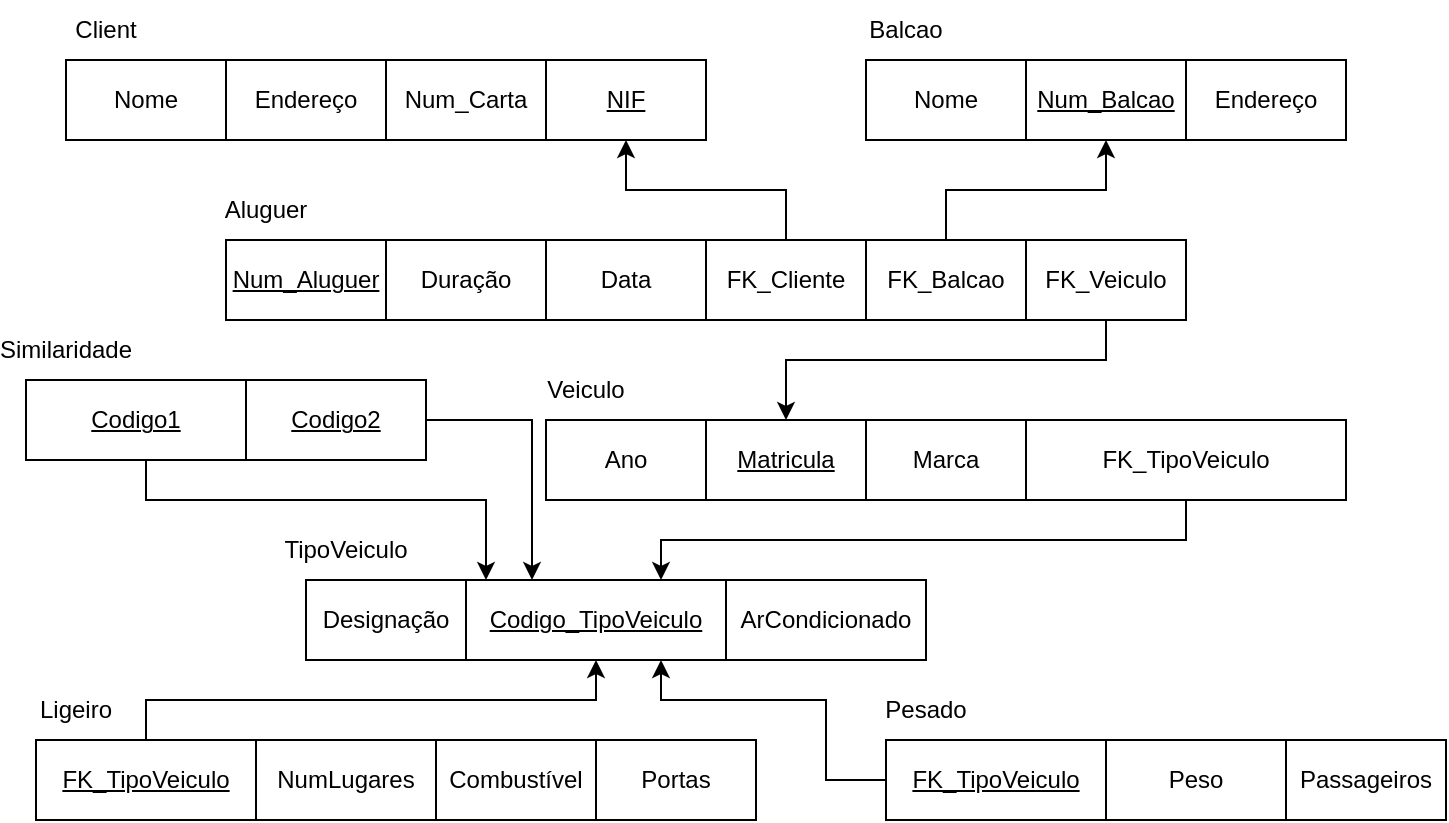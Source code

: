 <mxfile version="21.0.7" type="device" pages="6"><diagram name="1" id="U-yBKfXq6UTxgpK6Nczk"><mxGraphModel dx="1290" dy="515" grid="1" gridSize="10" guides="1" tooltips="1" connect="1" arrows="1" fold="1" page="1" pageScale="1" pageWidth="827" pageHeight="1169" math="0" shadow="0"><root><mxCell id="0"/><mxCell id="1" parent="0"/><mxCell id="MuRwBkl92DlXeNvX85_X-1" value="Nome" style="rounded=0;whiteSpace=wrap;html=1;" parent="1" vertex="1"><mxGeometry x="40" y="80" width="80" height="40" as="geometry"/></mxCell><mxCell id="MuRwBkl92DlXeNvX85_X-2" value="Client" style="text;html=1;strokeColor=none;fillColor=none;align=center;verticalAlign=middle;whiteSpace=wrap;rounded=0;" parent="1" vertex="1"><mxGeometry x="30" y="50" width="60" height="30" as="geometry"/></mxCell><mxCell id="MuRwBkl92DlXeNvX85_X-3" value="Endereço" style="rounded=0;whiteSpace=wrap;html=1;" parent="1" vertex="1"><mxGeometry x="120" y="80" width="80" height="40" as="geometry"/></mxCell><mxCell id="MuRwBkl92DlXeNvX85_X-4" value="Num_Carta" style="rounded=0;whiteSpace=wrap;html=1;" parent="1" vertex="1"><mxGeometry x="200" y="80" width="80" height="40" as="geometry"/></mxCell><mxCell id="MuRwBkl92DlXeNvX85_X-5" value="&lt;u&gt;NIF&lt;/u&gt;" style="rounded=0;whiteSpace=wrap;html=1;" parent="1" vertex="1"><mxGeometry x="280" y="80" width="80" height="40" as="geometry"/></mxCell><mxCell id="MuRwBkl92DlXeNvX85_X-6" value="&lt;u&gt;Num_Aluguer&lt;/u&gt;" style="rounded=0;whiteSpace=wrap;html=1;" parent="1" vertex="1"><mxGeometry x="120" y="170" width="80" height="40" as="geometry"/></mxCell><mxCell id="MuRwBkl92DlXeNvX85_X-7" value="Aluguer" style="text;html=1;strokeColor=none;fillColor=none;align=center;verticalAlign=middle;whiteSpace=wrap;rounded=0;" parent="1" vertex="1"><mxGeometry x="110" y="140" width="60" height="30" as="geometry"/></mxCell><mxCell id="MuRwBkl92DlXeNvX85_X-8" value="Duração" style="rounded=0;whiteSpace=wrap;html=1;" parent="1" vertex="1"><mxGeometry x="200" y="170" width="80" height="40" as="geometry"/></mxCell><mxCell id="MuRwBkl92DlXeNvX85_X-9" value="Data" style="rounded=0;whiteSpace=wrap;html=1;" parent="1" vertex="1"><mxGeometry x="280" y="170" width="80" height="40" as="geometry"/></mxCell><mxCell id="MuRwBkl92DlXeNvX85_X-32" style="edgeStyle=orthogonalEdgeStyle;rounded=0;orthogonalLoop=1;jettySize=auto;html=1;entryX=0.5;entryY=1;entryDx=0;entryDy=0;" parent="1" source="MuRwBkl92DlXeNvX85_X-10" target="MuRwBkl92DlXeNvX85_X-5" edge="1"><mxGeometry relative="1" as="geometry"/></mxCell><mxCell id="MuRwBkl92DlXeNvX85_X-10" value="FK_Cliente" style="rounded=0;whiteSpace=wrap;html=1;" parent="1" vertex="1"><mxGeometry x="360" y="170" width="80" height="40" as="geometry"/></mxCell><mxCell id="MuRwBkl92DlXeNvX85_X-33" style="edgeStyle=orthogonalEdgeStyle;rounded=0;orthogonalLoop=1;jettySize=auto;html=1;entryX=0.5;entryY=1;entryDx=0;entryDy=0;" parent="1" source="MuRwBkl92DlXeNvX85_X-11" target="MuRwBkl92DlXeNvX85_X-15" edge="1"><mxGeometry relative="1" as="geometry"/></mxCell><mxCell id="MuRwBkl92DlXeNvX85_X-11" value="FK_Balcao" style="rounded=0;whiteSpace=wrap;html=1;" parent="1" vertex="1"><mxGeometry x="440" y="170" width="80" height="40" as="geometry"/></mxCell><mxCell id="MuRwBkl92DlXeNvX85_X-34" style="edgeStyle=orthogonalEdgeStyle;rounded=0;orthogonalLoop=1;jettySize=auto;html=1;entryX=0.5;entryY=0;entryDx=0;entryDy=0;" parent="1" source="MuRwBkl92DlXeNvX85_X-12" target="MuRwBkl92DlXeNvX85_X-23" edge="1"><mxGeometry relative="1" as="geometry"><Array as="points"><mxPoint x="560" y="230"/><mxPoint x="400" y="230"/></Array></mxGeometry></mxCell><mxCell id="MuRwBkl92DlXeNvX85_X-12" value="FK_Veiculo" style="rounded=0;whiteSpace=wrap;html=1;" parent="1" vertex="1"><mxGeometry x="520" y="170" width="80" height="40" as="geometry"/></mxCell><mxCell id="MuRwBkl92DlXeNvX85_X-13" value="Nome" style="rounded=0;whiteSpace=wrap;html=1;" parent="1" vertex="1"><mxGeometry x="440" y="80" width="80" height="40" as="geometry"/></mxCell><mxCell id="MuRwBkl92DlXeNvX85_X-14" value="Balcao" style="text;html=1;strokeColor=none;fillColor=none;align=center;verticalAlign=middle;whiteSpace=wrap;rounded=0;" parent="1" vertex="1"><mxGeometry x="430" y="50" width="60" height="30" as="geometry"/></mxCell><mxCell id="MuRwBkl92DlXeNvX85_X-15" value="&lt;u&gt;Num_Balcao&lt;/u&gt;" style="rounded=0;whiteSpace=wrap;html=1;" parent="1" vertex="1"><mxGeometry x="520" y="80" width="80" height="40" as="geometry"/></mxCell><mxCell id="MuRwBkl92DlXeNvX85_X-16" value="Endereço" style="rounded=0;whiteSpace=wrap;html=1;" parent="1" vertex="1"><mxGeometry x="600" y="80" width="80" height="40" as="geometry"/></mxCell><mxCell id="MuRwBkl92DlXeNvX85_X-21" value="Ano" style="rounded=0;whiteSpace=wrap;html=1;" parent="1" vertex="1"><mxGeometry x="280" y="260" width="80" height="40" as="geometry"/></mxCell><mxCell id="MuRwBkl92DlXeNvX85_X-22" value="Veiculo" style="text;html=1;strokeColor=none;fillColor=none;align=center;verticalAlign=middle;whiteSpace=wrap;rounded=0;" parent="1" vertex="1"><mxGeometry x="270" y="230" width="60" height="30" as="geometry"/></mxCell><mxCell id="MuRwBkl92DlXeNvX85_X-23" value="&lt;u&gt;Matricula&lt;/u&gt;" style="rounded=0;whiteSpace=wrap;html=1;" parent="1" vertex="1"><mxGeometry x="360" y="260" width="80" height="40" as="geometry"/></mxCell><mxCell id="MuRwBkl92DlXeNvX85_X-24" value="Marca" style="rounded=0;whiteSpace=wrap;html=1;" parent="1" vertex="1"><mxGeometry x="440" y="260" width="80" height="40" as="geometry"/></mxCell><mxCell id="MuRwBkl92DlXeNvX85_X-26" value="FK_TipoVeiculo" style="rounded=0;whiteSpace=wrap;html=1;" parent="1" vertex="1"><mxGeometry x="520" y="260" width="160" height="40" as="geometry"/></mxCell><mxCell id="MuRwBkl92DlXeNvX85_X-27" value="Designação" style="rounded=0;whiteSpace=wrap;html=1;" parent="1" vertex="1"><mxGeometry x="160" y="340" width="80" height="40" as="geometry"/></mxCell><mxCell id="MuRwBkl92DlXeNvX85_X-28" value="TipoVeiculo" style="text;html=1;strokeColor=none;fillColor=none;align=center;verticalAlign=middle;whiteSpace=wrap;rounded=0;" parent="1" vertex="1"><mxGeometry x="150" y="310" width="60" height="30" as="geometry"/></mxCell><mxCell id="MuRwBkl92DlXeNvX85_X-35" style="edgeStyle=orthogonalEdgeStyle;rounded=0;orthogonalLoop=1;jettySize=auto;html=1;entryX=0.75;entryY=0;entryDx=0;entryDy=0;exitX=0.5;exitY=1;exitDx=0;exitDy=0;" parent="1" source="MuRwBkl92DlXeNvX85_X-26" target="MuRwBkl92DlXeNvX85_X-29" edge="1"><mxGeometry relative="1" as="geometry"><Array as="points"><mxPoint x="600" y="320"/><mxPoint x="338" y="320"/></Array></mxGeometry></mxCell><mxCell id="MuRwBkl92DlXeNvX85_X-29" value="&lt;u&gt;Codigo_TipoVeiculo&lt;/u&gt;" style="rounded=0;whiteSpace=wrap;html=1;" parent="1" vertex="1"><mxGeometry x="240" y="340" width="130" height="40" as="geometry"/></mxCell><mxCell id="MuRwBkl92DlXeNvX85_X-30" value="ArCondicionado" style="rounded=0;whiteSpace=wrap;html=1;" parent="1" vertex="1"><mxGeometry x="370" y="340" width="100" height="40" as="geometry"/></mxCell><mxCell id="MuRwBkl92DlXeNvX85_X-41" style="edgeStyle=orthogonalEdgeStyle;rounded=0;orthogonalLoop=1;jettySize=auto;html=1;entryX=0.5;entryY=1;entryDx=0;entryDy=0;" parent="1" source="MuRwBkl92DlXeNvX85_X-36" target="MuRwBkl92DlXeNvX85_X-29" edge="1"><mxGeometry relative="1" as="geometry"><Array as="points"><mxPoint x="80" y="400"/><mxPoint x="305" y="400"/></Array></mxGeometry></mxCell><mxCell id="MuRwBkl92DlXeNvX85_X-36" value="&lt;u&gt;FK_TipoVeiculo&lt;/u&gt;" style="rounded=0;whiteSpace=wrap;html=1;" parent="1" vertex="1"><mxGeometry x="25" y="420" width="110" height="40" as="geometry"/></mxCell><mxCell id="MuRwBkl92DlXeNvX85_X-37" value="Ligeiro" style="text;html=1;strokeColor=none;fillColor=none;align=center;verticalAlign=middle;whiteSpace=wrap;rounded=0;" parent="1" vertex="1"><mxGeometry x="15" y="390" width="60" height="30" as="geometry"/></mxCell><mxCell id="MuRwBkl92DlXeNvX85_X-38" value="NumLugares" style="rounded=0;whiteSpace=wrap;html=1;" parent="1" vertex="1"><mxGeometry x="135" y="420" width="90" height="40" as="geometry"/></mxCell><mxCell id="MuRwBkl92DlXeNvX85_X-39" value="Combustível" style="rounded=0;whiteSpace=wrap;html=1;" parent="1" vertex="1"><mxGeometry x="225" y="420" width="80" height="40" as="geometry"/></mxCell><mxCell id="MuRwBkl92DlXeNvX85_X-40" value="Portas" style="rounded=0;whiteSpace=wrap;html=1;" parent="1" vertex="1"><mxGeometry x="305" y="420" width="80" height="40" as="geometry"/></mxCell><mxCell id="MuRwBkl92DlXeNvX85_X-47" style="edgeStyle=orthogonalEdgeStyle;rounded=0;orthogonalLoop=1;jettySize=auto;html=1;entryX=0.75;entryY=1;entryDx=0;entryDy=0;exitX=0;exitY=0.5;exitDx=0;exitDy=0;" parent="1" source="MuRwBkl92DlXeNvX85_X-42" target="MuRwBkl92DlXeNvX85_X-29" edge="1"><mxGeometry relative="1" as="geometry"><Array as="points"><mxPoint x="420" y="440"/><mxPoint x="420" y="400"/><mxPoint x="338" y="400"/></Array></mxGeometry></mxCell><mxCell id="MuRwBkl92DlXeNvX85_X-42" value="&lt;u&gt;FK_TipoVeiculo&lt;/u&gt;" style="rounded=0;whiteSpace=wrap;html=1;" parent="1" vertex="1"><mxGeometry x="450" y="420" width="110" height="40" as="geometry"/></mxCell><mxCell id="MuRwBkl92DlXeNvX85_X-43" value="Pesado" style="text;html=1;strokeColor=none;fillColor=none;align=center;verticalAlign=middle;whiteSpace=wrap;rounded=0;" parent="1" vertex="1"><mxGeometry x="440" y="390" width="60" height="30" as="geometry"/></mxCell><mxCell id="MuRwBkl92DlXeNvX85_X-44" value="Peso" style="rounded=0;whiteSpace=wrap;html=1;" parent="1" vertex="1"><mxGeometry x="560" y="420" width="90" height="40" as="geometry"/></mxCell><mxCell id="MuRwBkl92DlXeNvX85_X-45" value="Passageiros" style="rounded=0;whiteSpace=wrap;html=1;" parent="1" vertex="1"><mxGeometry x="650" y="420" width="80" height="40" as="geometry"/></mxCell><mxCell id="MuRwBkl92DlXeNvX85_X-53" style="edgeStyle=orthogonalEdgeStyle;rounded=0;orthogonalLoop=1;jettySize=auto;html=1;" parent="1" source="MuRwBkl92DlXeNvX85_X-48" edge="1"><mxGeometry relative="1" as="geometry"><mxPoint x="250" y="340" as="targetPoint"/><Array as="points"><mxPoint x="80" y="300"/><mxPoint x="250" y="300"/><mxPoint x="250" y="340"/></Array></mxGeometry></mxCell><mxCell id="MuRwBkl92DlXeNvX85_X-48" value="&lt;u&gt;Codigo1&lt;/u&gt;" style="rounded=0;whiteSpace=wrap;html=1;" parent="1" vertex="1"><mxGeometry x="20" y="240" width="110" height="40" as="geometry"/></mxCell><mxCell id="MuRwBkl92DlXeNvX85_X-49" value="Similaridade" style="text;html=1;strokeColor=none;fillColor=none;align=center;verticalAlign=middle;whiteSpace=wrap;rounded=0;" parent="1" vertex="1"><mxGeometry x="10" y="210" width="60" height="30" as="geometry"/></mxCell><mxCell id="MuRwBkl92DlXeNvX85_X-52" style="edgeStyle=orthogonalEdgeStyle;rounded=0;orthogonalLoop=1;jettySize=auto;html=1;entryX=0.25;entryY=0;entryDx=0;entryDy=0;" parent="1" source="MuRwBkl92DlXeNvX85_X-50" target="MuRwBkl92DlXeNvX85_X-29" edge="1"><mxGeometry relative="1" as="geometry"><Array as="points"><mxPoint x="273" y="260"/><mxPoint x="273" y="340"/></Array></mxGeometry></mxCell><mxCell id="MuRwBkl92DlXeNvX85_X-50" value="&lt;u&gt;Codigo2&lt;/u&gt;" style="rounded=0;whiteSpace=wrap;html=1;" parent="1" vertex="1"><mxGeometry x="130" y="240" width="90" height="40" as="geometry"/></mxCell></root></mxGraphModel></diagram><diagram id="1uLHD3Dy1oGC9uWLoMLS" name="2"><mxGraphModel dx="890" dy="355" grid="1" gridSize="10" guides="1" tooltips="1" connect="1" arrows="1" fold="1" page="1" pageScale="1" pageWidth="827" pageHeight="1169" math="0" shadow="0"><root><mxCell id="0"/><mxCell id="1" parent="0"/><mxCell id="TqBnXUm4J7jGciBE0XdC-1" value="Name" style="rounded=0;whiteSpace=wrap;html=1;" parent="1" vertex="1"><mxGeometry x="40" y="90" width="50" height="40" as="geometry"/></mxCell><mxCell id="TqBnXUm4J7jGciBE0XdC-2" value="Airport" style="text;html=1;strokeColor=none;fillColor=none;align=center;verticalAlign=middle;whiteSpace=wrap;rounded=0;" parent="1" vertex="1"><mxGeometry x="40" y="70" width="60" height="20" as="geometry"/></mxCell><mxCell id="TqBnXUm4J7jGciBE0XdC-3" value="City" style="rounded=0;whiteSpace=wrap;html=1;" parent="1" vertex="1"><mxGeometry x="90" y="90" width="40" height="40" as="geometry"/></mxCell><mxCell id="TqBnXUm4J7jGciBE0XdC-4" value="State" style="rounded=0;whiteSpace=wrap;html=1;" parent="1" vertex="1"><mxGeometry x="130" y="90" width="50" height="40" as="geometry"/></mxCell><mxCell id="TqBnXUm4J7jGciBE0XdC-5" value="&lt;u&gt;Airport_code&lt;/u&gt;" style="rounded=0;whiteSpace=wrap;html=1;" parent="1" vertex="1"><mxGeometry x="180" y="90" width="80" height="40" as="geometry"/></mxCell><mxCell id="TqBnXUm4J7jGciBE0XdC-8" value="Airplane_Type" style="text;html=1;strokeColor=none;fillColor=none;align=center;verticalAlign=middle;whiteSpace=wrap;rounded=0;" parent="1" vertex="1"><mxGeometry x="272.5" y="70" width="86" height="20" as="geometry"/></mxCell><mxCell id="TqBnXUm4J7jGciBE0XdC-9" value="&lt;u&gt;Type_name&lt;/u&gt;" style="rounded=0;whiteSpace=wrap;html=1;" parent="1" vertex="1"><mxGeometry x="284" y="90" width="100" height="40" as="geometry"/></mxCell><mxCell id="TqBnXUm4J7jGciBE0XdC-19" style="edgeStyle=orthogonalEdgeStyle;rounded=0;orthogonalLoop=1;jettySize=auto;html=1;entryX=0.5;entryY=0;entryDx=0;entryDy=0;" parent="1" source="TqBnXUm4J7jGciBE0XdC-20" target="TqBnXUm4J7jGciBE0XdC-5" edge="1"><mxGeometry relative="1" as="geometry"><Array as="points"><mxPoint x="220" y="40"/></Array></mxGeometry></mxCell><mxCell id="TqBnXUm4J7jGciBE0XdC-20" value="&lt;u&gt;FK_&lt;/u&gt;&lt;u style=&quot;border-color: var(--border-color);&quot;&gt;Airport_code&lt;/u&gt;" style="rounded=0;whiteSpace=wrap;html=1;" parent="1" vertex="1"><mxGeometry x="230" y="20" width="100" height="40" as="geometry"/></mxCell><mxCell id="TqBnXUm4J7jGciBE0XdC-21" value="Can_Land" style="text;html=1;strokeColor=none;fillColor=none;align=center;verticalAlign=middle;whiteSpace=wrap;rounded=0;" parent="1" vertex="1"><mxGeometry x="280" width="60" height="20" as="geometry"/></mxCell><mxCell id="TqBnXUm4J7jGciBE0XdC-22" style="edgeStyle=orthogonalEdgeStyle;rounded=0;orthogonalLoop=1;jettySize=auto;html=1;" parent="1" source="TqBnXUm4J7jGciBE0XdC-23" edge="1"><mxGeometry relative="1" as="geometry"><Array as="points"><mxPoint x="375" y="90"/></Array><mxPoint x="375" y="90" as="targetPoint"/></mxGeometry></mxCell><mxCell id="TqBnXUm4J7jGciBE0XdC-23" value="&lt;u&gt;FK_TypeName&lt;/u&gt;" style="rounded=0;whiteSpace=wrap;html=1;" parent="1" vertex="1"><mxGeometry x="330" y="20" width="90" height="40" as="geometry"/></mxCell><mxCell id="TqBnXUm4J7jGciBE0XdC-25" value="Max_seats" style="rounded=0;whiteSpace=wrap;html=1;" parent="1" vertex="1"><mxGeometry x="444" y="90" width="66" height="40" as="geometry"/></mxCell><mxCell id="TqBnXUm4J7jGciBE0XdC-27" value="&lt;u&gt;Airplane_id&lt;/u&gt;" style="rounded=0;whiteSpace=wrap;html=1;" parent="1" vertex="1"><mxGeometry x="422.5" y="180" width="67.5" height="40" as="geometry"/></mxCell><mxCell id="TqBnXUm4J7jGciBE0XdC-28" value="Airplane" style="text;html=1;strokeColor=none;fillColor=none;align=center;verticalAlign=middle;whiteSpace=wrap;rounded=0;" parent="1" vertex="1"><mxGeometry x="410" y="160" width="60" height="20" as="geometry"/></mxCell><mxCell id="TqBnXUm4J7jGciBE0XdC-30" value="Total_no_of_seats" style="rounded=0;whiteSpace=wrap;html=1;" parent="1" vertex="1"><mxGeometry x="490" y="180" width="110" height="40" as="geometry"/></mxCell><mxCell id="TqBnXUm4J7jGciBE0XdC-31" value="Company" style="rounded=0;whiteSpace=wrap;html=1;" parent="1" vertex="1"><mxGeometry x="384" y="90" width="60" height="40" as="geometry"/></mxCell><mxCell id="TqBnXUm4J7jGciBE0XdC-33" style="edgeStyle=orthogonalEdgeStyle;rounded=0;orthogonalLoop=1;jettySize=auto;html=1;entryX=0.75;entryY=1;entryDx=0;entryDy=0;" parent="1" source="TqBnXUm4J7jGciBE0XdC-32" target="TqBnXUm4J7jGciBE0XdC-9" edge="1"><mxGeometry relative="1" as="geometry"><Array as="points"><mxPoint x="630" y="150"/><mxPoint x="359" y="150"/></Array></mxGeometry></mxCell><mxCell id="TqBnXUm4J7jGciBE0XdC-32" value="FK_&lt;span style=&quot;border-color: var(--border-color);&quot;&gt;Type_name&lt;/span&gt;" style="rounded=0;whiteSpace=wrap;html=1;" parent="1" vertex="1"><mxGeometry x="600" y="180" width="110" height="40" as="geometry"/></mxCell><mxCell id="TqBnXUm4J7jGciBE0XdC-34" value="&lt;u&gt;Seat_no&lt;/u&gt;" style="rounded=0;whiteSpace=wrap;html=1;" parent="1" vertex="1"><mxGeometry x="50" y="600" width="70" height="40" as="geometry"/></mxCell><mxCell id="TqBnXUm4J7jGciBE0XdC-35" value="Seat" style="text;html=1;strokeColor=none;fillColor=none;align=center;verticalAlign=middle;whiteSpace=wrap;rounded=0;" parent="1" vertex="1"><mxGeometry x="50" y="580" width="40" height="20" as="geometry"/></mxCell><mxCell id="3OxF5172s60ic1PnjwAF-46" style="edgeStyle=orthogonalEdgeStyle;rounded=0;orthogonalLoop=1;jettySize=auto;html=1;exitX=0.5;exitY=0;exitDx=0;exitDy=0;entryX=0.5;entryY=1;entryDx=0;entryDy=0;" parent="1" source="TqBnXUm4J7jGciBE0XdC-38" target="3OxF5172s60ic1PnjwAF-3" edge="1"><mxGeometry relative="1" as="geometry"/></mxCell><mxCell id="TqBnXUm4J7jGciBE0XdC-38" value="&lt;u&gt;FK_Date&lt;/u&gt;" style="rounded=0;whiteSpace=wrap;html=1;" parent="1" vertex="1"><mxGeometry x="115" y="600" width="80" height="40" as="geometry"/></mxCell><mxCell id="3OxF5172s60ic1PnjwAF-48" style="edgeStyle=orthogonalEdgeStyle;rounded=0;orthogonalLoop=1;jettySize=auto;html=1;exitX=0.5;exitY=0;exitDx=0;exitDy=0;entryX=0.5;entryY=1;entryDx=0;entryDy=0;" parent="1" source="TqBnXUm4J7jGciBE0XdC-40" target="3OxF5172s60ic1PnjwAF-4" edge="1"><mxGeometry relative="1" as="geometry"><mxPoint x="20" y="330" as="targetPoint"/><Array as="points"><mxPoint x="235" y="580"/><mxPoint x="490" y="580"/></Array></mxGeometry></mxCell><mxCell id="TqBnXUm4J7jGciBE0XdC-40" value="&lt;u&gt;FK_Leg_no&lt;/u&gt;" style="rounded=0;whiteSpace=wrap;html=1;" parent="1" vertex="1"><mxGeometry x="195" y="600" width="80" height="40" as="geometry"/></mxCell><mxCell id="TqBnXUm4J7jGciBE0XdC-41" value="Customer_name" style="rounded=0;whiteSpace=wrap;html=1;" parent="1" vertex="1"><mxGeometry x="390" y="600" width="110" height="40" as="geometry"/></mxCell><mxCell id="3OxF5172s60ic1PnjwAF-2" value="Leg_Instance" style="text;html=1;align=center;verticalAlign=middle;resizable=0;points=[];autosize=1;strokeColor=none;fillColor=none;" parent="1" vertex="1"><mxGeometry x="365" y="470" width="100" height="30" as="geometry"/></mxCell><mxCell id="3OxF5172s60ic1PnjwAF-3" value="&lt;u&gt;Date&lt;/u&gt;" style="rounded=0;whiteSpace=wrap;html=1;" parent="1" vertex="1"><mxGeometry x="385" y="495" width="70" height="40" as="geometry"/></mxCell><mxCell id="Q1ms-nME5XEH0wWrXjyH-1" style="edgeStyle=orthogonalEdgeStyle;rounded=0;orthogonalLoop=1;jettySize=auto;html=1;entryX=0.5;entryY=1;entryDx=0;entryDy=0;" parent="1" source="3OxF5172s60ic1PnjwAF-4" target="3OxF5172s60ic1PnjwAF-18" edge="1"><mxGeometry relative="1" as="geometry"><Array as="points"><mxPoint x="490" y="470"/><mxPoint x="310" y="470"/><mxPoint x="310" y="370"/><mxPoint x="65" y="370"/></Array></mxGeometry></mxCell><mxCell id="3OxF5172s60ic1PnjwAF-4" value="&lt;u&gt;FK_leg_no&lt;/u&gt;" style="rounded=0;whiteSpace=wrap;html=1;" parent="1" vertex="1"><mxGeometry x="455" y="495" width="70" height="40" as="geometry"/></mxCell><mxCell id="3OxF5172s60ic1PnjwAF-5" value="No_avail_seats" style="rounded=0;whiteSpace=wrap;html=1;" parent="1" vertex="1"><mxGeometry x="635" y="495" width="90" height="40" as="geometry"/></mxCell><mxCell id="Q1ms-nME5XEH0wWrXjyH-2" style="edgeStyle=orthogonalEdgeStyle;rounded=0;orthogonalLoop=1;jettySize=auto;html=1;entryX=0.75;entryY=1;entryDx=0;entryDy=0;" parent="1" source="3OxF5172s60ic1PnjwAF-6" target="3OxF5172s60ic1PnjwAF-19" edge="1"><mxGeometry relative="1" as="geometry"><Array as="points"><mxPoint x="580" y="550"/><mxPoint x="280" y="550"/><mxPoint x="280" y="390"/><mxPoint x="178" y="390"/></Array></mxGeometry></mxCell><mxCell id="3OxF5172s60ic1PnjwAF-6" value="&lt;u&gt;FK_Flight_number&lt;/u&gt;" style="rounded=0;whiteSpace=wrap;html=1;" parent="1" vertex="1"><mxGeometry x="525" y="495" width="110" height="40" as="geometry"/></mxCell><mxCell id="3OxF5172s60ic1PnjwAF-7" value="Flight_Leg" style="text;html=1;align=center;verticalAlign=middle;resizable=0;points=[];autosize=1;strokeColor=none;fillColor=none;" parent="1" vertex="1"><mxGeometry x="30" y="280" width="80" height="30" as="geometry"/></mxCell><mxCell id="3OxF5172s60ic1PnjwAF-16" style="edgeStyle=orthogonalEdgeStyle;rounded=0;orthogonalLoop=1;jettySize=auto;html=1;exitX=0.5;exitY=0;exitDx=0;exitDy=0;" parent="1" source="3OxF5172s60ic1PnjwAF-8" edge="1"><mxGeometry relative="1" as="geometry"><mxPoint x="230" y="130" as="targetPoint"/><Array as="points"><mxPoint x="790" y="270"/><mxPoint x="230" y="270"/></Array></mxGeometry></mxCell><mxCell id="3OxF5172s60ic1PnjwAF-8" value="FK_airport_code_dep" style="rounded=0;whiteSpace=wrap;html=1;" parent="1" vertex="1"><mxGeometry x="725" y="495" width="135" height="40" as="geometry"/></mxCell><mxCell id="3OxF5172s60ic1PnjwAF-17" style="edgeStyle=orthogonalEdgeStyle;rounded=0;orthogonalLoop=1;jettySize=auto;html=1;entryX=0.875;entryY=0.975;entryDx=0;entryDy=0;entryPerimeter=0;" parent="1" source="3OxF5172s60ic1PnjwAF-9" target="TqBnXUm4J7jGciBE0XdC-5" edge="1"><mxGeometry relative="1" as="geometry"><mxPoint x="227" y="130" as="targetPoint"/><Array as="points"><mxPoint x="910" y="260"/><mxPoint x="250" y="260"/></Array></mxGeometry></mxCell><mxCell id="3OxF5172s60ic1PnjwAF-9" value="FK_airport_code_arr" style="rounded=0;whiteSpace=wrap;html=1;" parent="1" vertex="1"><mxGeometry x="855" y="495" width="125" height="40" as="geometry"/></mxCell><mxCell id="3OxF5172s60ic1PnjwAF-12" value="Dep_time" style="rounded=0;whiteSpace=wrap;html=1;" parent="1" vertex="1"><mxGeometry x="980" y="495" width="70" height="40" as="geometry"/></mxCell><mxCell id="3OxF5172s60ic1PnjwAF-13" value="Arr_time" style="rounded=0;whiteSpace=wrap;html=1;" parent="1" vertex="1"><mxGeometry x="1050" y="495" width="60" height="40" as="geometry"/></mxCell><mxCell id="3OxF5172s60ic1PnjwAF-15" style="edgeStyle=orthogonalEdgeStyle;rounded=0;orthogonalLoop=1;jettySize=auto;html=1;exitX=0.5;exitY=0;exitDx=0;exitDy=0;entryX=0.5;entryY=1;entryDx=0;entryDy=0;" parent="1" source="3OxF5172s60ic1PnjwAF-14" target="TqBnXUm4J7jGciBE0XdC-27" edge="1"><mxGeometry relative="1" as="geometry"><Array as="points"><mxPoint x="1165" y="250"/><mxPoint x="456" y="250"/></Array></mxGeometry></mxCell><mxCell id="3OxF5172s60ic1PnjwAF-14" value="FK_airplane" style="rounded=0;whiteSpace=wrap;html=1;" parent="1" vertex="1"><mxGeometry x="1110" y="495" width="110" height="40" as="geometry"/></mxCell><mxCell id="3OxF5172s60ic1PnjwAF-18" value="&lt;u&gt;Leg_no&lt;/u&gt;" style="rounded=0;whiteSpace=wrap;html=1;" parent="1" vertex="1"><mxGeometry x="35" y="310" width="60" height="40" as="geometry"/></mxCell><mxCell id="3OxF5172s60ic1PnjwAF-19" value="&lt;u&gt;FK_Flight_number&lt;/u&gt;" style="rounded=0;whiteSpace=wrap;html=1;" parent="1" vertex="1"><mxGeometry x="95" y="310" width="110" height="40" as="geometry"/></mxCell><mxCell id="3OxF5172s60ic1PnjwAF-32" style="edgeStyle=orthogonalEdgeStyle;rounded=0;orthogonalLoop=1;jettySize=auto;html=1;exitX=0.5;exitY=0;exitDx=0;exitDy=0;entryX=0.25;entryY=1;entryDx=0;entryDy=0;" parent="1" source="3OxF5172s60ic1PnjwAF-20" target="TqBnXUm4J7jGciBE0XdC-5" edge="1"><mxGeometry relative="1" as="geometry"><Array as="points"><mxPoint x="245" y="290"/><mxPoint x="200" y="290"/></Array></mxGeometry></mxCell><mxCell id="3OxF5172s60ic1PnjwAF-20" value="FK_airport_&lt;br&gt;code_dep" style="rounded=0;whiteSpace=wrap;html=1;" parent="1" vertex="1"><mxGeometry x="205" y="310" width="80" height="40" as="geometry"/></mxCell><mxCell id="3OxF5172s60ic1PnjwAF-30" style="edgeStyle=orthogonalEdgeStyle;rounded=0;orthogonalLoop=1;jettySize=auto;html=1;entryX=0.5;entryY=1;entryDx=0;entryDy=0;" parent="1" source="3OxF5172s60ic1PnjwAF-21" target="TqBnXUm4J7jGciBE0XdC-5" edge="1"><mxGeometry relative="1" as="geometry"><Array as="points"><mxPoint x="325" y="280"/><mxPoint x="220" y="280"/></Array></mxGeometry></mxCell><mxCell id="3OxF5172s60ic1PnjwAF-21" value="FK_airport_&lt;br&gt;code_arr" style="rounded=0;whiteSpace=wrap;html=1;" parent="1" vertex="1"><mxGeometry x="285" y="310" width="80" height="40" as="geometry"/></mxCell><mxCell id="3OxF5172s60ic1PnjwAF-26" value="sched_dep&lt;br&gt;_time" style="rounded=0;whiteSpace=wrap;html=1;" parent="1" vertex="1"><mxGeometry x="365" y="310" width="65" height="40" as="geometry"/></mxCell><mxCell id="3OxF5172s60ic1PnjwAF-27" value="sched_arr&lt;br&gt;_time" style="rounded=0;whiteSpace=wrap;html=1;" parent="1" vertex="1"><mxGeometry x="430" y="310" width="70" height="40" as="geometry"/></mxCell><mxCell id="3OxF5172s60ic1PnjwAF-33" value="Flight" style="text;html=1;align=center;verticalAlign=middle;resizable=0;points=[];autosize=1;strokeColor=none;fillColor=none;" parent="1" vertex="1"><mxGeometry x="30" y="370" width="50" height="30" as="geometry"/></mxCell><mxCell id="3OxF5172s60ic1PnjwAF-39" style="edgeStyle=orthogonalEdgeStyle;rounded=0;orthogonalLoop=1;jettySize=auto;html=1;exitX=0.5;exitY=0;exitDx=0;exitDy=0;entryX=0.75;entryY=0;entryDx=0;entryDy=0;" parent="1" target="3OxF5172s60ic1PnjwAF-34" edge="1"><mxGeometry relative="1" as="geometry"><mxPoint x="137" y="350" as="sourcePoint"/><Array as="points"><mxPoint x="137" y="380"/><mxPoint x="109" y="380"/></Array></mxGeometry></mxCell><mxCell id="3OxF5172s60ic1PnjwAF-34" value="&lt;u&gt;Flight_number&lt;/u&gt;" style="rounded=0;whiteSpace=wrap;html=1;" parent="1" vertex="1"><mxGeometry x="45" y="400" width="85" height="40" as="geometry"/></mxCell><mxCell id="3OxF5172s60ic1PnjwAF-35" value="Airline" style="rounded=0;whiteSpace=wrap;html=1;" parent="1" vertex="1"><mxGeometry x="130" y="400" width="60" height="40" as="geometry"/></mxCell><mxCell id="3OxF5172s60ic1PnjwAF-36" value="Weekdays" style="rounded=0;whiteSpace=wrap;html=1;" parent="1" vertex="1"><mxGeometry x="190" y="400" width="70" height="40" as="geometry"/></mxCell><mxCell id="3OxF5172s60ic1PnjwAF-40" value="Fare" style="text;html=1;align=center;verticalAlign=middle;resizable=0;points=[];autosize=1;strokeColor=none;fillColor=none;" parent="1" vertex="1"><mxGeometry x="350" y="370" width="50" height="30" as="geometry"/></mxCell><mxCell id="3OxF5172s60ic1PnjwAF-41" value="&lt;u&gt;Code&lt;/u&gt;" style="rounded=0;whiteSpace=wrap;html=1;" parent="1" vertex="1"><mxGeometry x="365" y="400" width="85" height="40" as="geometry"/></mxCell><mxCell id="3OxF5172s60ic1PnjwAF-45" style="edgeStyle=orthogonalEdgeStyle;rounded=0;orthogonalLoop=1;jettySize=auto;html=1;exitX=0.5;exitY=1;exitDx=0;exitDy=0;entryX=0.5;entryY=1;entryDx=0;entryDy=0;" parent="1" source="3OxF5172s60ic1PnjwAF-42" target="3OxF5172s60ic1PnjwAF-34" edge="1"><mxGeometry relative="1" as="geometry"/></mxCell><mxCell id="3OxF5172s60ic1PnjwAF-42" value="&lt;u&gt;FK_Flight_number&lt;/u&gt;" style="rounded=0;whiteSpace=wrap;html=1;" parent="1" vertex="1"><mxGeometry x="450" y="400" width="110" height="40" as="geometry"/></mxCell><mxCell id="3OxF5172s60ic1PnjwAF-43" value="Restrictions" style="rounded=0;whiteSpace=wrap;html=1;" parent="1" vertex="1"><mxGeometry x="560" y="400" width="70" height="40" as="geometry"/></mxCell><mxCell id="3OxF5172s60ic1PnjwAF-44" value="Amount" style="rounded=0;whiteSpace=wrap;html=1;" parent="1" vertex="1"><mxGeometry x="630" y="400" width="70" height="40" as="geometry"/></mxCell><mxCell id="3OxF5172s60ic1PnjwAF-50" style="edgeStyle=orthogonalEdgeStyle;rounded=0;orthogonalLoop=1;jettySize=auto;html=1;exitX=0.5;exitY=0;exitDx=0;exitDy=0;" parent="1" source="3OxF5172s60ic1PnjwAF-49" edge="1"><mxGeometry relative="1" as="geometry"><Array as="points"><mxPoint x="333" y="590"/><mxPoint x="610" y="590"/></Array><mxPoint x="610" y="535" as="targetPoint"/></mxGeometry></mxCell><mxCell id="3OxF5172s60ic1PnjwAF-49" value="&lt;u&gt;FK_Flight_number&lt;/u&gt;" style="rounded=0;whiteSpace=wrap;html=1;" parent="1" vertex="1"><mxGeometry x="275" y="600" width="115" height="40" as="geometry"/></mxCell><mxCell id="3OxF5172s60ic1PnjwAF-53" value="Cphone" style="rounded=0;whiteSpace=wrap;html=1;" parent="1" vertex="1"><mxGeometry x="500" y="600" width="100" height="40" as="geometry"/></mxCell></root></mxGraphModel></diagram><diagram id="DUyb-bgN8EEb--qs74Ii" name="3a"><mxGraphModel dx="1290" dy="515" grid="1" gridSize="10" guides="1" tooltips="1" connect="1" arrows="1" fold="1" page="1" pageScale="1" pageWidth="827" pageHeight="1169" math="0" shadow="0"><root><mxCell id="0"/><mxCell id="1" parent="0"/><mxCell id="iiTiffVyT3JEnVM2OtmU-1" value="Nome" style="rounded=0;whiteSpace=wrap;html=1;" parent="1" vertex="1"><mxGeometry x="40" y="90" width="80" height="40" as="geometry"/></mxCell><mxCell id="iiTiffVyT3JEnVM2OtmU-2" value="Produtos" style="text;html=1;strokeColor=none;fillColor=none;align=center;verticalAlign=middle;whiteSpace=wrap;rounded=0;" parent="1" vertex="1"><mxGeometry x="40" y="70" width="60" height="20" as="geometry"/></mxCell><mxCell id="iiTiffVyT3JEnVM2OtmU-3" value="Preço" style="rounded=0;whiteSpace=wrap;html=1;" parent="1" vertex="1"><mxGeometry x="120" y="90" width="80" height="40" as="geometry"/></mxCell><mxCell id="iiTiffVyT3JEnVM2OtmU-4" value="Taxa_Iva" style="rounded=0;whiteSpace=wrap;html=1;" parent="1" vertex="1"><mxGeometry x="200" y="90" width="80" height="40" as="geometry"/></mxCell><mxCell id="iiTiffVyT3JEnVM2OtmU-5" value="&lt;u&gt;Código&lt;/u&gt;" style="rounded=0;whiteSpace=wrap;html=1;" parent="1" vertex="1"><mxGeometry x="280" y="90" width="80" height="40" as="geometry"/></mxCell><mxCell id="iiTiffVyT3JEnVM2OtmU-7" value="Stock" style="rounded=0;whiteSpace=wrap;html=1;" parent="1" vertex="1"><mxGeometry x="360" y="90" width="80" height="40" as="geometry"/></mxCell><mxCell id="iiTiffVyT3JEnVM2OtmU-8" value="Data" style="rounded=0;whiteSpace=wrap;html=1;" parent="1" vertex="1"><mxGeometry x="454" y="90" width="80" height="40" as="geometry"/></mxCell><mxCell id="iiTiffVyT3JEnVM2OtmU-9" value="Encomenda" style="text;html=1;strokeColor=none;fillColor=none;align=center;verticalAlign=middle;whiteSpace=wrap;rounded=0;" parent="1" vertex="1"><mxGeometry x="454" y="70" width="60" height="20" as="geometry"/></mxCell><mxCell id="iiTiffVyT3JEnVM2OtmU-12" value="&lt;u&gt;NumEncomenda&lt;/u&gt;" style="rounded=0;whiteSpace=wrap;html=1;" parent="1" vertex="1"><mxGeometry x="534" y="90" width="100" height="40" as="geometry"/></mxCell><mxCell id="iiTiffVyT3JEnVM2OtmU-15" value="Nome" style="rounded=0;whiteSpace=wrap;html=1;" parent="1" vertex="1"><mxGeometry x="204" y="220" width="80" height="40" as="geometry"/></mxCell><mxCell id="iiTiffVyT3JEnVM2OtmU-16" value="Endereço" style="rounded=0;whiteSpace=wrap;html=1;" parent="1" vertex="1"><mxGeometry x="284" y="220" width="80" height="40" as="geometry"/></mxCell><mxCell id="iiTiffVyT3JEnVM2OtmU-17" value="Fax" style="rounded=0;whiteSpace=wrap;html=1;" parent="1" vertex="1"><mxGeometry x="364" y="220" width="80" height="40" as="geometry"/></mxCell><mxCell id="iiTiffVyT3JEnVM2OtmU-18" value="&lt;u&gt;NIF&lt;/u&gt;" style="rounded=0;whiteSpace=wrap;html=1;" parent="1" vertex="1"><mxGeometry x="444" y="220" width="80" height="40" as="geometry"/></mxCell><mxCell id="iiTiffVyT3JEnVM2OtmU-20" value="Condições de&amp;nbsp;&lt;br&gt;Pagamento" style="rounded=0;whiteSpace=wrap;html=1;" parent="1" vertex="1"><mxGeometry x="524" y="220" width="100" height="40" as="geometry"/></mxCell><mxCell id="iiTiffVyT3JEnVM2OtmU-21" value="Fornecedor" style="text;html=1;strokeColor=none;fillColor=none;align=center;verticalAlign=middle;whiteSpace=wrap;rounded=0;" parent="1" vertex="1"><mxGeometry x="204" y="200" width="60" height="20" as="geometry"/></mxCell><mxCell id="iiTiffVyT3JEnVM2OtmU-29" value="Designação" style="rounded=0;whiteSpace=wrap;html=1;" parent="1" vertex="1"><mxGeometry x="40" y="155" width="80" height="40" as="geometry"/></mxCell><mxCell id="iiTiffVyT3JEnVM2OtmU-30" value="&lt;u&gt;CódigoInterno&lt;/u&gt;" style="rounded=0;whiteSpace=wrap;html=1;" parent="1" vertex="1"><mxGeometry x="120" y="155" width="100" height="40" as="geometry"/></mxCell><mxCell id="iiTiffVyT3JEnVM2OtmU-32" value="Tipo Fornecedor" style="text;html=1;strokeColor=none;fillColor=none;align=center;verticalAlign=middle;whiteSpace=wrap;rounded=0;" parent="1" vertex="1"><mxGeometry x="40" y="140" width="90" height="15" as="geometry"/></mxCell><mxCell id="C-8mC19P8wWGzW5xyF5U-11" style="edgeStyle=orthogonalEdgeStyle;rounded=0;orthogonalLoop=1;jettySize=auto;html=1;entryX=0.5;entryY=0;entryDx=0;entryDy=0;" parent="1" source="C-8mC19P8wWGzW5xyF5U-6" target="iiTiffVyT3JEnVM2OtmU-5" edge="1"><mxGeometry relative="1" as="geometry"/></mxCell><mxCell id="C-8mC19P8wWGzW5xyF5U-6" value="&lt;u&gt;FK_Código&lt;/u&gt;" style="rounded=0;whiteSpace=wrap;html=1;" parent="1" vertex="1"><mxGeometry x="280" y="20" width="80" height="40" as="geometry"/></mxCell><mxCell id="C-8mC19P8wWGzW5xyF5U-7" value="Contém" style="text;html=1;strokeColor=none;fillColor=none;align=center;verticalAlign=middle;whiteSpace=wrap;rounded=0;" parent="1" vertex="1"><mxGeometry x="280" width="60" height="20" as="geometry"/></mxCell><mxCell id="C-8mC19P8wWGzW5xyF5U-12" style="edgeStyle=orthogonalEdgeStyle;rounded=0;orthogonalLoop=1;jettySize=auto;html=1;entryX=0.574;entryY=0.05;entryDx=0;entryDy=0;entryPerimeter=0;" parent="1" source="C-8mC19P8wWGzW5xyF5U-8" target="iiTiffVyT3JEnVM2OtmU-12" edge="1"><mxGeometry relative="1" as="geometry"><Array as="points"><mxPoint x="591" y="40"/></Array></mxGeometry></mxCell><mxCell id="C-8mC19P8wWGzW5xyF5U-8" value="&lt;u&gt;FK_NumEncomenda&lt;/u&gt;" style="rounded=0;whiteSpace=wrap;html=1;" parent="1" vertex="1"><mxGeometry x="360" y="20" width="120" height="40" as="geometry"/></mxCell><mxCell id="C-8mC19P8wWGzW5xyF5U-15" style="edgeStyle=orthogonalEdgeStyle;rounded=0;orthogonalLoop=1;jettySize=auto;html=1;entryX=0.75;entryY=0;entryDx=0;entryDy=0;" parent="1" source="C-8mC19P8wWGzW5xyF5U-13" target="iiTiffVyT3JEnVM2OtmU-18" edge="1"><mxGeometry relative="1" as="geometry"><mxPoint x="710" y="210" as="targetPoint"/><Array as="points"><mxPoint x="650" y="200"/><mxPoint x="504" y="200"/></Array></mxGeometry></mxCell><mxCell id="C-8mC19P8wWGzW5xyF5U-13" value="FK_NIF" style="rounded=0;whiteSpace=wrap;html=1;" parent="1" vertex="1"><mxGeometry x="634" y="90" width="60" height="40" as="geometry"/></mxCell><mxCell id="RNlLVOJ8SIwROSiIXmpm-1" style="edgeStyle=orthogonalEdgeStyle;rounded=0;orthogonalLoop=1;jettySize=auto;html=1;entryX=1;entryY=0.5;entryDx=0;entryDy=0;" parent="1" source="C-8mC19P8wWGzW5xyF5U-16" target="iiTiffVyT3JEnVM2OtmU-30" edge="1"><mxGeometry relative="1" as="geometry"/></mxCell><mxCell id="C-8mC19P8wWGzW5xyF5U-16" value="&lt;u&gt;FK_CódigoInterno&lt;/u&gt;" style="rounded=0;whiteSpace=wrap;html=1;" parent="1" vertex="1"><mxGeometry x="272.5" y="155" width="140" height="40" as="geometry"/></mxCell><mxCell id="C-8mC19P8wWGzW5xyF5U-17" value="Tipo" style="text;html=1;strokeColor=none;fillColor=none;align=center;verticalAlign=middle;whiteSpace=wrap;rounded=0;" parent="1" vertex="1"><mxGeometry x="272.5" y="135" width="60" height="20" as="geometry"/></mxCell><mxCell id="C-8mC19P8wWGzW5xyF5U-22" style="edgeStyle=orthogonalEdgeStyle;rounded=0;orthogonalLoop=1;jettySize=auto;html=1;entryX=0.289;entryY=-0.017;entryDx=0;entryDy=0;entryPerimeter=0;" parent="1" source="C-8mC19P8wWGzW5xyF5U-18" target="iiTiffVyT3JEnVM2OtmU-18" edge="1"><mxGeometry relative="1" as="geometry"><mxPoint x="662.5" y="230" as="targetPoint"/></mxGeometry></mxCell><mxCell id="C-8mC19P8wWGzW5xyF5U-18" value="&lt;u&gt;FK_NIF&lt;/u&gt;" style="rounded=0;whiteSpace=wrap;html=1;" parent="1" vertex="1"><mxGeometry x="407.5" y="155" width="120" height="40" as="geometry"/></mxCell></root></mxGraphModel></diagram><diagram id="a96hdNs0pJfsmOE-ABku" name="3b"><mxGraphModel dx="1290" dy="515" grid="1" gridSize="10" guides="1" tooltips="1" connect="1" arrows="1" fold="1" page="1" pageScale="1" pageWidth="827" pageHeight="1169" math="0" shadow="0"><root><mxCell id="0"/><mxCell id="1" parent="0"/><mxCell id="Rhife0bQP9UUdiuBsly6-1" value="Medico" style="text;html=1;align=center;verticalAlign=middle;resizable=0;points=[];autosize=1;strokeColor=none;fillColor=none;" parent="1" vertex="1"><mxGeometry x="135" y="160" width="60" height="30" as="geometry"/></mxCell><mxCell id="Rhife0bQP9UUdiuBsly6-2" style="edgeStyle=orthogonalEdgeStyle;rounded=0;orthogonalLoop=1;jettySize=auto;html=1;exitX=0.5;exitY=0;exitDx=0;exitDy=0;entryX=0.559;entryY=1.02;entryDx=0;entryDy=0;entryPerimeter=0;" parent="1" source="Rhife0bQP9UUdiuBsly6-17" target="Rhife0bQP9UUdiuBsly6-3" edge="1"><mxGeometry relative="1" as="geometry"><mxPoint x="500" y="320" as="sourcePoint"/><Array as="points"><mxPoint x="490" y="310"/><mxPoint x="540" y="310"/><mxPoint x="540" y="250"/><mxPoint x="205" y="250"/></Array></mxGeometry></mxCell><mxCell id="Rhife0bQP9UUdiuBsly6-3" value="&lt;u&gt;no_id_SNS&lt;/u&gt;" style="rounded=0;whiteSpace=wrap;html=1;" parent="1" vertex="1"><mxGeometry x="155" y="190" width="90" height="40" as="geometry"/></mxCell><mxCell id="Rhife0bQP9UUdiuBsly6-4" value="Nome" style="rounded=0;whiteSpace=wrap;html=1;" parent="1" vertex="1"><mxGeometry x="245" y="190" width="90" height="40" as="geometry"/></mxCell><mxCell id="Rhife0bQP9UUdiuBsly6-5" value="Especialidade" style="rounded=0;whiteSpace=wrap;html=1;" parent="1" vertex="1"><mxGeometry x="335" y="190" width="90" height="40" as="geometry"/></mxCell><mxCell id="Rhife0bQP9UUdiuBsly6-6" value="Paciente" style="text;html=1;align=center;verticalAlign=middle;resizable=0;points=[];autosize=1;strokeColor=none;fillColor=none;" parent="1" vertex="1"><mxGeometry x="120" y="230" width="70" height="30" as="geometry"/></mxCell><mxCell id="Rhife0bQP9UUdiuBsly6-7" value="Prescrição" style="text;html=1;align=center;verticalAlign=middle;resizable=0;points=[];autosize=1;strokeColor=none;fillColor=none;" parent="1" vertex="1"><mxGeometry x="130" y="330" width="80" height="30" as="geometry"/></mxCell><mxCell id="Rhife0bQP9UUdiuBsly6-8" value="Prescreve" style="text;html=1;align=center;verticalAlign=middle;resizable=0;points=[];autosize=1;strokeColor=none;fillColor=none;" parent="1" vertex="1"><mxGeometry x="130" y="420" width="80" height="30" as="geometry"/></mxCell><mxCell id="Rhife0bQP9UUdiuBsly6-9" style="edgeStyle=orthogonalEdgeStyle;rounded=0;orthogonalLoop=1;jettySize=auto;html=1;exitX=0.5;exitY=0;exitDx=0;exitDy=0;entryX=0.5;entryY=1;entryDx=0;entryDy=0;" parent="1" source="Rhife0bQP9UUdiuBsly6-16" target="Rhife0bQP9UUdiuBsly6-10" edge="1"><mxGeometry relative="1" as="geometry"/></mxCell><mxCell id="Rhife0bQP9UUdiuBsly6-10" value="&lt;u&gt;no_utente&lt;/u&gt;" style="rounded=0;whiteSpace=wrap;html=1;" parent="1" vertex="1"><mxGeometry x="145" y="260" width="90" height="40" as="geometry"/></mxCell><mxCell id="Rhife0bQP9UUdiuBsly6-11" value="Nome" style="rounded=0;whiteSpace=wrap;html=1;" parent="1" vertex="1"><mxGeometry x="235" y="260" width="90" height="40" as="geometry"/></mxCell><mxCell id="Rhife0bQP9UUdiuBsly6-12" value="Data_Nasc" style="rounded=0;whiteSpace=wrap;html=1;" parent="1" vertex="1"><mxGeometry x="325" y="260" width="100" height="40" as="geometry"/></mxCell><mxCell id="Rhife0bQP9UUdiuBsly6-13" value="Endereco" style="rounded=0;whiteSpace=wrap;html=1;" parent="1" vertex="1"><mxGeometry x="425" y="260" width="100" height="40" as="geometry"/></mxCell><mxCell id="Rhife0bQP9UUdiuBsly6-14" value="&lt;u&gt;no_prescricao&lt;/u&gt;" style="rounded=0;whiteSpace=wrap;html=1;" parent="1" vertex="1"><mxGeometry x="160" y="360" width="90" height="40" as="geometry"/></mxCell><mxCell id="Rhife0bQP9UUdiuBsly6-15" value="Data" style="rounded=0;whiteSpace=wrap;html=1;" parent="1" vertex="1"><mxGeometry x="250" y="360" width="90" height="40" as="geometry"/></mxCell><mxCell id="Rhife0bQP9UUdiuBsly6-16" value="FK_no_utente" style="rounded=0;whiteSpace=wrap;html=1;" parent="1" vertex="1"><mxGeometry x="340" y="360" width="100" height="40" as="geometry"/></mxCell><mxCell id="Rhife0bQP9UUdiuBsly6-17" value="FK_no_id_SNS" style="rounded=0;whiteSpace=wrap;html=1;" parent="1" vertex="1"><mxGeometry x="440" y="360" width="100" height="40" as="geometry"/></mxCell><mxCell id="Rhife0bQP9UUdiuBsly6-18" value="FK_NIF" style="rounded=0;whiteSpace=wrap;html=1;" parent="1" vertex="1"><mxGeometry x="540" y="360" width="100" height="40" as="geometry"/></mxCell><mxCell id="Rhife0bQP9UUdiuBsly6-19" style="edgeStyle=orthogonalEdgeStyle;rounded=0;orthogonalLoop=1;jettySize=auto;html=1;exitX=0.645;exitY=0.025;exitDx=0;exitDy=0;exitPerimeter=0;entryX=0.74;entryY=0.997;entryDx=0;entryDy=0;entryPerimeter=0;" parent="1" source="Rhife0bQP9UUdiuBsly6-20" target="Rhife0bQP9UUdiuBsly6-14" edge="1"><mxGeometry relative="1" as="geometry"><mxPoint x="230" y="400" as="targetPoint"/><Array as="points"><mxPoint x="226" y="400"/></Array></mxGeometry></mxCell><mxCell id="Rhife0bQP9UUdiuBsly6-20" value="&lt;u&gt;FK_no_prescricao&lt;/u&gt;" style="rounded=0;whiteSpace=wrap;html=1;" parent="1" vertex="1"><mxGeometry x="155" y="450" width="110" height="40" as="geometry"/></mxCell><mxCell id="Rhife0bQP9UUdiuBsly6-21" style="edgeStyle=orthogonalEdgeStyle;rounded=0;orthogonalLoop=1;jettySize=auto;html=1;entryX=0.62;entryY=-0.025;entryDx=0;entryDy=0;entryPerimeter=0;" parent="1" source="Rhife0bQP9UUdiuBsly6-22" target="Rhife0bQP9UUdiuBsly6-27" edge="1"><mxGeometry relative="1" as="geometry"><Array as="points"><mxPoint x="325" y="500"/><mxPoint x="222" y="500"/></Array></mxGeometry></mxCell><mxCell id="Rhife0bQP9UUdiuBsly6-22" value="&lt;u&gt;FK_no_reg_nacional&lt;/u&gt;" style="rounded=0;whiteSpace=wrap;html=1;" parent="1" vertex="1"><mxGeometry x="265" y="450" width="120" height="40" as="geometry"/></mxCell><mxCell id="Rhife0bQP9UUdiuBsly6-23" style="edgeStyle=orthogonalEdgeStyle;rounded=0;orthogonalLoop=1;jettySize=auto;html=1;exitX=1;exitY=0.5;exitDx=0;exitDy=0;entryX=0.556;entryY=-0.008;entryDx=0;entryDy=0;entryPerimeter=0;" parent="1" source="Rhife0bQP9UUdiuBsly6-24" target="Rhife0bQP9UUdiuBsly6-49" edge="1"><mxGeometry relative="1" as="geometry"><mxPoint x="680" y="710" as="targetPoint"/><Array as="points"><mxPoint x="630" y="470"/><mxPoint x="630" y="620"/><mxPoint x="190" y="620"/><mxPoint x="190" y="630"/></Array></mxGeometry></mxCell><mxCell id="Rhife0bQP9UUdiuBsly6-24" value="&lt;u&gt;FK_nome_comercial&lt;/u&gt;" style="rounded=0;whiteSpace=wrap;html=1;" parent="1" vertex="1"><mxGeometry x="385" y="450" width="120" height="40" as="geometry"/></mxCell><mxCell id="Rhife0bQP9UUdiuBsly6-25" value="Farmacêutica" style="text;html=1;align=center;verticalAlign=middle;resizable=0;points=[];autosize=1;strokeColor=none;fillColor=none;" parent="1" vertex="1"><mxGeometry x="110" y="510" width="100" height="30" as="geometry"/></mxCell><mxCell id="Rhife0bQP9UUdiuBsly6-26" style="edgeStyle=orthogonalEdgeStyle;rounded=0;orthogonalLoop=1;jettySize=auto;html=1;exitX=0.63;exitY=1;exitDx=0;exitDy=0;entryX=0.5;entryY=0;entryDx=0;entryDy=0;exitPerimeter=0;" parent="1" source="Rhife0bQP9UUdiuBsly6-18" target="Rhife0bQP9UUdiuBsly6-39" edge="1"><mxGeometry relative="1" as="geometry"><Array as="points"><mxPoint x="603" y="700"/><mxPoint x="190" y="700"/></Array></mxGeometry></mxCell><mxCell id="Rhife0bQP9UUdiuBsly6-27" value="&lt;u&gt;no_reg_nacional&lt;/u&gt;" style="rounded=0;whiteSpace=wrap;html=1;" parent="1" vertex="1"><mxGeometry x="160" y="540" width="100" height="40" as="geometry"/></mxCell><mxCell id="Rhife0bQP9UUdiuBsly6-28" value="Nome" style="rounded=0;whiteSpace=wrap;html=1;" parent="1" vertex="1"><mxGeometry x="260" y="540" width="80" height="40" as="geometry"/></mxCell><mxCell id="Rhife0bQP9UUdiuBsly6-29" value="Telefone" style="rounded=0;whiteSpace=wrap;html=1;" parent="1" vertex="1"><mxGeometry x="340" y="540" width="100" height="40" as="geometry"/></mxCell><mxCell id="Rhife0bQP9UUdiuBsly6-30" value="Endereco" style="rounded=0;whiteSpace=wrap;html=1;" parent="1" vertex="1"><mxGeometry x="440" y="540" width="100" height="40" as="geometry"/></mxCell><mxCell id="Rhife0bQP9UUdiuBsly6-31" value="Vende" style="text;html=1;align=center;verticalAlign=middle;resizable=0;points=[];autosize=1;strokeColor=none;fillColor=none;" parent="1" vertex="1"><mxGeometry x="130" y="770" width="60" height="30" as="geometry"/></mxCell><mxCell id="Rhife0bQP9UUdiuBsly6-32" style="edgeStyle=orthogonalEdgeStyle;rounded=0;orthogonalLoop=1;jettySize=auto;html=1;entryX=0.75;entryY=1;entryDx=0;entryDy=0;" parent="1" source="Rhife0bQP9UUdiuBsly6-33" target="Rhife0bQP9UUdiuBsly6-39" edge="1"><mxGeometry relative="1" as="geometry"><Array as="points"><mxPoint x="215" y="790"/><mxPoint x="215" y="790"/></Array></mxGeometry></mxCell><mxCell id="Rhife0bQP9UUdiuBsly6-33" value="&lt;u&gt;FK_NIF&lt;/u&gt;" style="rounded=0;whiteSpace=wrap;html=1;" parent="1" vertex="1"><mxGeometry x="155" y="800" width="110" height="40" as="geometry"/></mxCell><mxCell id="Rhife0bQP9UUdiuBsly6-34" style="edgeStyle=orthogonalEdgeStyle;rounded=0;orthogonalLoop=1;jettySize=auto;html=1;entryX=0.552;entryY=0.992;entryDx=0;entryDy=0;entryPerimeter=0;" parent="1" source="Rhife0bQP9UUdiuBsly6-35" target="Rhife0bQP9UUdiuBsly6-49" edge="1"><mxGeometry relative="1" as="geometry"><Array as="points"><mxPoint x="330" y="780"/><mxPoint x="560" y="780"/><mxPoint x="560" y="690"/><mxPoint x="190" y="690"/></Array></mxGeometry></mxCell><mxCell id="Rhife0bQP9UUdiuBsly6-35" value="&lt;u&gt;FK_nome_comercial&lt;/u&gt;" style="rounded=0;whiteSpace=wrap;html=1;" parent="1" vertex="1"><mxGeometry x="265" y="800" width="120" height="40" as="geometry"/></mxCell><mxCell id="Rhife0bQP9UUdiuBsly6-36" style="edgeStyle=orthogonalEdgeStyle;rounded=0;orthogonalLoop=1;jettySize=auto;html=1;exitX=0.544;exitY=0.006;exitDx=0;exitDy=0;entryX=0.75;entryY=1;entryDx=0;entryDy=0;exitPerimeter=0;" parent="1" source="Rhife0bQP9UUdiuBsly6-37" target="Rhife0bQP9UUdiuBsly6-27" edge="1"><mxGeometry relative="1" as="geometry"><Array as="points"><mxPoint x="450" y="790"/><mxPoint x="680" y="790"/><mxPoint x="680" y="600"/><mxPoint x="235" y="600"/></Array></mxGeometry></mxCell><mxCell id="Rhife0bQP9UUdiuBsly6-37" value="&lt;u&gt;FK_no_reg_nacional&lt;/u&gt;" style="rounded=0;whiteSpace=wrap;html=1;" parent="1" vertex="1"><mxGeometry x="385" y="800" width="120" height="40" as="geometry"/></mxCell><mxCell id="Rhife0bQP9UUdiuBsly6-38" value="Farmácia" style="text;html=1;align=center;verticalAlign=middle;resizable=0;points=[];autosize=1;strokeColor=none;fillColor=none;" parent="1" vertex="1"><mxGeometry x="115" y="690" width="70" height="30" as="geometry"/></mxCell><mxCell id="Rhife0bQP9UUdiuBsly6-39" value="&lt;u&gt;NIF&lt;/u&gt;" style="rounded=0;whiteSpace=wrap;html=1;" parent="1" vertex="1"><mxGeometry x="140" y="720" width="100" height="40" as="geometry"/></mxCell><mxCell id="Rhife0bQP9UUdiuBsly6-40" value="Nome" style="rounded=0;whiteSpace=wrap;html=1;" parent="1" vertex="1"><mxGeometry x="240" y="720" width="80" height="40" as="geometry"/></mxCell><mxCell id="Rhife0bQP9UUdiuBsly6-41" value="Telefone" style="rounded=0;whiteSpace=wrap;html=1;" parent="1" vertex="1"><mxGeometry x="320" y="720" width="100" height="40" as="geometry"/></mxCell><mxCell id="Rhife0bQP9UUdiuBsly6-42" value="Endereco" style="rounded=0;whiteSpace=wrap;html=1;" parent="1" vertex="1"><mxGeometry x="420" y="720" width="100" height="40" as="geometry"/></mxCell><mxCell id="Rhife0bQP9UUdiuBsly6-48" value="Farmaco" style="text;html=1;align=center;verticalAlign=middle;resizable=0;points=[];autosize=1;strokeColor=none;fillColor=none;" parent="1" vertex="1"><mxGeometry x="115" y="600" width="70" height="30" as="geometry"/></mxCell><mxCell id="Rhife0bQP9UUdiuBsly6-49" value="&lt;u&gt;nome_comercial&lt;/u&gt;" style="rounded=0;whiteSpace=wrap;html=1;" parent="1" vertex="1"><mxGeometry x="135" y="630" width="100" height="40" as="geometry"/></mxCell><mxCell id="Rhife0bQP9UUdiuBsly6-50" style="edgeStyle=orthogonalEdgeStyle;rounded=0;orthogonalLoop=1;jettySize=auto;html=1;entryX=0.5;entryY=1;entryDx=0;entryDy=0;" parent="1" source="Rhife0bQP9UUdiuBsly6-51" target="Rhife0bQP9UUdiuBsly6-27" edge="1"><mxGeometry relative="1" as="geometry"><Array as="points"><mxPoint x="300" y="610"/><mxPoint x="210" y="610"/></Array></mxGeometry></mxCell><mxCell id="Rhife0bQP9UUdiuBsly6-51" value="&lt;u&gt;FK_&lt;/u&gt;&lt;u style=&quot;border-color: var(--border-color);&quot;&gt;no_reg_nacional&lt;/u&gt;" style="rounded=0;whiteSpace=wrap;html=1;" parent="1" vertex="1"><mxGeometry x="235" y="630" width="120" height="40" as="geometry"/></mxCell><mxCell id="Rhife0bQP9UUdiuBsly6-52" value="Formula" style="rounded=0;whiteSpace=wrap;html=1;" parent="1" vertex="1"><mxGeometry x="355" y="630" width="100" height="40" as="geometry"/></mxCell></root></mxGraphModel></diagram><diagram id="tZP39UzilEA52A90x4sk" name="3c"><mxGraphModel dx="1290" dy="515" grid="1" gridSize="10" guides="1" tooltips="1" connect="1" arrows="1" fold="1" page="1" pageScale="1" pageWidth="827" pageHeight="1169" math="0" shadow="0"><root><mxCell id="0"/><mxCell id="1" parent="0"/><mxCell id="1lqGRz9BJRJbOr9Vwwgn-2" value="Autor" style="text;html=1;strokeColor=none;fillColor=none;align=center;verticalAlign=middle;whiteSpace=wrap;rounded=0;" parent="1" vertex="1"><mxGeometry y="300" width="40" height="20" as="geometry"/></mxCell><mxCell id="BLFrnHIj4mGAkkaK9E3d-2" style="edgeStyle=orthogonalEdgeStyle;rounded=0;orthogonalLoop=1;jettySize=auto;html=1;entryX=0.127;entryY=0.977;entryDx=0;entryDy=0;startArrow=none;entryPerimeter=0;exitX=0.87;exitY=-0.023;exitDx=0;exitDy=0;exitPerimeter=0;" parent="1" source="1lqGRz9BJRJbOr9Vwwgn-5" target="dAJBvQSbE08iNxKMhCEy-33" edge="1"><mxGeometry relative="1" as="geometry"><Array as="points"><mxPoint x="70" y="310"/><mxPoint x="270" y="310"/></Array><mxPoint x="40" y="319" as="sourcePoint"/></mxGeometry></mxCell><mxCell id="1lqGRz9BJRJbOr9Vwwgn-5" value="&lt;u&gt;FK_Mail&lt;/u&gt;" style="rounded=0;whiteSpace=wrap;html=1;" parent="1" vertex="1"><mxGeometry y="320" width="80" height="40" as="geometry"/></mxCell><mxCell id="1lqGRz9BJRJbOr9Vwwgn-18" value="Comprovativo" style="text;html=1;strokeColor=none;fillColor=none;align=center;verticalAlign=middle;whiteSpace=wrap;rounded=0;" parent="1" vertex="1"><mxGeometry x="20" y="440" width="80" height="20" as="geometry"/></mxCell><mxCell id="1lqGRz9BJRJbOr9Vwwgn-19" value="&lt;u&gt;Endereco&lt;/u&gt;" style="rounded=0;whiteSpace=wrap;html=1;" parent="1" vertex="1"><mxGeometry x="60" y="385" width="80" height="40" as="geometry"/></mxCell><mxCell id="1lqGRz9BJRJbOr9Vwwgn-20" value="Nome" style="rounded=0;whiteSpace=wrap;html=1;" parent="1" vertex="1"><mxGeometry y="385" width="60" height="40" as="geometry"/></mxCell><mxCell id="1lqGRz9BJRJbOr9Vwwgn-22" value="Instituição" style="text;html=1;strokeColor=none;fillColor=none;align=center;verticalAlign=middle;whiteSpace=wrap;rounded=0;" parent="1" vertex="1"><mxGeometry y="370" width="70" height="15" as="geometry"/></mxCell><mxCell id="dAJBvQSbE08iNxKMhCEy-3" value="Morada" style="rounded=0;whiteSpace=wrap;html=1;" parent="1" vertex="1"><mxGeometry x="280" y="185" width="80" height="40" as="geometry"/></mxCell><mxCell id="dAJBvQSbE08iNxKMhCEy-4" value="Participante" style="text;html=1;strokeColor=none;fillColor=none;align=center;verticalAlign=middle;whiteSpace=wrap;rounded=0;" parent="1" vertex="1"><mxGeometry x="280" y="165" width="60" height="20" as="geometry"/></mxCell><mxCell id="dAJBvQSbE08iNxKMhCEy-5" value="Data Inscricao" style="rounded=0;whiteSpace=wrap;html=1;" parent="1" vertex="1"><mxGeometry x="360" y="185" width="90" height="40" as="geometry"/></mxCell><mxCell id="BLFrnHIj4mGAkkaK9E3d-1" style="edgeStyle=orthogonalEdgeStyle;rounded=0;orthogonalLoop=1;jettySize=auto;html=1;entryX=1;entryY=0.5;entryDx=0;entryDy=0;" parent="1" source="dAJBvQSbE08iNxKMhCEy-7" target="dAJBvQSbE08iNxKMhCEy-33" edge="1"><mxGeometry relative="1" as="geometry"><Array as="points"><mxPoint x="514" y="120"/></Array></mxGeometry></mxCell><mxCell id="dAJBvQSbE08iNxKMhCEy-7" value="&lt;u&gt;FK_Mail&lt;/u&gt;" style="rounded=0;whiteSpace=wrap;html=1;" parent="1" vertex="1"><mxGeometry x="450" y="185" width="80" height="40" as="geometry"/></mxCell><mxCell id="dAJBvQSbE08iNxKMhCEy-18" value="Estudante" style="text;html=1;strokeColor=none;fillColor=none;align=center;verticalAlign=middle;whiteSpace=wrap;rounded=0;" parent="1" vertex="1"><mxGeometry x="280" y="250" width="56" height="20" as="geometry"/></mxCell><mxCell id="BLFrnHIj4mGAkkaK9E3d-11" style="edgeStyle=orthogonalEdgeStyle;rounded=0;orthogonalLoop=1;jettySize=auto;html=1;entryX=0.5;entryY=1;entryDx=0;entryDy=0;exitX=0.75;exitY=0;exitDx=0;exitDy=0;" parent="1" source="dAJBvQSbE08iNxKMhCEy-23" target="dAJBvQSbE08iNxKMhCEy-7" edge="1"><mxGeometry relative="1" as="geometry"><Array as="points"><mxPoint x="330" y="265"/><mxPoint x="340" y="265"/><mxPoint x="340" y="245"/><mxPoint x="490" y="245"/></Array></mxGeometry></mxCell><mxCell id="dAJBvQSbE08iNxKMhCEy-23" value="&lt;u&gt;FK_Mail&lt;/u&gt;" style="rounded=0;whiteSpace=wrap;html=1;" parent="1" vertex="1"><mxGeometry x="280" y="270" width="66" height="40" as="geometry"/></mxCell><mxCell id="dAJBvQSbE08iNxKMhCEy-24" value="Referencia da transacao bancaria" style="rounded=0;whiteSpace=wrap;html=1;" parent="1" vertex="1"><mxGeometry x="280" y="345" width="150" height="40" as="geometry"/></mxCell><mxCell id="dAJBvQSbE08iNxKMhCEy-25" value="Não Estudante" style="text;html=1;strokeColor=none;fillColor=none;align=center;verticalAlign=middle;whiteSpace=wrap;rounded=0;" parent="1" vertex="1"><mxGeometry x="280" y="325" width="90" height="20" as="geometry"/></mxCell><mxCell id="dAJBvQSbE08iNxKMhCEy-31" value="Nome" style="rounded=0;whiteSpace=wrap;html=1;" parent="1" vertex="1"><mxGeometry x="180" y="100" width="80" height="40" as="geometry"/></mxCell><mxCell id="dAJBvQSbE08iNxKMhCEy-32" value="Pessoa" style="text;html=1;strokeColor=none;fillColor=none;align=center;verticalAlign=middle;whiteSpace=wrap;rounded=0;" parent="1" vertex="1"><mxGeometry x="180" y="80" width="60" height="20" as="geometry"/></mxCell><mxCell id="dAJBvQSbE08iNxKMhCEy-33" value="&lt;u&gt;Mail&lt;/u&gt;" style="rounded=0;whiteSpace=wrap;html=1;" parent="1" vertex="1"><mxGeometry x="260" y="100" width="80" height="40" as="geometry"/></mxCell><mxCell id="dAJBvQSbE08iNxKMhCEy-38" value="&lt;u&gt;Identificador&lt;/u&gt;" style="rounded=0;whiteSpace=wrap;html=1;" parent="1" vertex="1"><mxGeometry y="90" width="80" height="40" as="geometry"/></mxCell><mxCell id="dAJBvQSbE08iNxKMhCEy-39" value="Conferência" style="text;html=1;strokeColor=none;fillColor=none;align=center;verticalAlign=middle;whiteSpace=wrap;rounded=0;" parent="1" vertex="1"><mxGeometry y="70" width="70" height="20" as="geometry"/></mxCell><mxCell id="dAJBvQSbE08iNxKMhCEy-45" value="Título" style="rounded=0;whiteSpace=wrap;html=1;" parent="1" vertex="1"><mxGeometry y="170" width="80" height="40" as="geometry"/></mxCell><mxCell id="dAJBvQSbE08iNxKMhCEy-46" value="Artigo Cientifico" style="text;html=1;strokeColor=none;fillColor=none;align=center;verticalAlign=middle;whiteSpace=wrap;rounded=0;" parent="1" vertex="1"><mxGeometry y="150" width="90" height="20" as="geometry"/></mxCell><mxCell id="dAJBvQSbE08iNxKMhCEy-47" value="&lt;u&gt;NumRegisto&lt;/u&gt;" style="rounded=0;whiteSpace=wrap;html=1;" parent="1" vertex="1"><mxGeometry x="80" y="170" width="80" height="40" as="geometry"/></mxCell><mxCell id="aT-q7MpJl_PTHmegBMVB-3" style="edgeStyle=orthogonalEdgeStyle;rounded=0;orthogonalLoop=1;jettySize=auto;html=1;entryX=0.5;entryY=1;entryDx=0;entryDy=0;exitX=0.5;exitY=0;exitDx=0;exitDy=0;" parent="1" source="aT-q7MpJl_PTHmegBMVB-13" target="dAJBvQSbE08iNxKMhCEy-38" edge="1"><mxGeometry relative="1" as="geometry"><mxPoint x="27.5" y="160" as="sourcePoint"/><Array as="points"><mxPoint x="211" y="150"/><mxPoint x="40" y="150"/></Array></mxGeometry></mxCell><mxCell id="BLFrnHIj4mGAkkaK9E3d-7" style="edgeStyle=orthogonalEdgeStyle;rounded=0;orthogonalLoop=1;jettySize=auto;html=1;entryX=0.75;entryY=1;entryDx=0;entryDy=0;" parent="1" source="BLFrnHIj4mGAkkaK9E3d-5" target="dAJBvQSbE08iNxKMhCEy-7" edge="1"><mxGeometry relative="1" as="geometry"><mxPoint x="610" y="115" as="targetPoint"/><Array as="points"><mxPoint x="465" y="325"/><mxPoint x="510" y="325"/></Array></mxGeometry></mxCell><mxCell id="BLFrnHIj4mGAkkaK9E3d-5" value="&lt;u&gt;FK_Mail&lt;/u&gt;" style="rounded=0;whiteSpace=wrap;html=1;" parent="1" vertex="1"><mxGeometry x="430" y="345" width="70" height="40" as="geometry"/></mxCell><mxCell id="BLFrnHIj4mGAkkaK9E3d-10" value="FK_ID_Comprovativo" style="rounded=0;whiteSpace=wrap;html=1;" parent="1" vertex="1"><mxGeometry x="346" y="270" width="120" height="40" as="geometry"/></mxCell><mxCell id="BLFrnHIj4mGAkkaK9E3d-23" style="edgeStyle=orthogonalEdgeStyle;rounded=0;orthogonalLoop=1;jettySize=auto;html=1;" parent="1" source="BLFrnHIj4mGAkkaK9E3d-16" edge="1"><mxGeometry relative="1" as="geometry"><Array as="points"><mxPoint x="140" y="450"/><mxPoint x="180" y="450"/><mxPoint x="180" y="300"/></Array><mxPoint x="280" y="300" as="targetPoint"/></mxGeometry></mxCell><mxCell id="BLFrnHIj4mGAkkaK9E3d-16" value="FK_Mail" style="rounded=0;whiteSpace=wrap;html=1;" parent="1" vertex="1"><mxGeometry x="120" y="460" width="60" height="40" as="geometry"/></mxCell><mxCell id="aT-q7MpJl_PTHmegBMVB-1" value="Foram redigidos alguns pontos do exercício 3 do guião anterior, tais como:&lt;br&gt;+ Adição de um &lt;b&gt;identificador &lt;/b&gt;à entidade Conferência&lt;br&gt;+ &lt;b&gt;Endereço&lt;/b&gt; passa a ser chave primária da instituição&lt;br&gt;+ &lt;b&gt;ID &lt;/b&gt;na Entidade do Sistema de Informação&lt;br&gt;+ &lt;span style=&quot;border-color: var(--border-color);&quot;&gt;&lt;b style=&quot;&quot;&gt;ID_Comprovativo&lt;/b&gt;&lt;/span&gt;&lt;b&gt;&lt;br&gt;&amp;nbsp;&amp;nbsp;&lt;/b&gt;na entidade Comprovativo" style="shape=note;whiteSpace=wrap;html=1;backgroundOutline=1;darkOpacity=0.05;" parent="1" vertex="1"><mxGeometry x="378.75" y="515" width="222.5" height="180" as="geometry"/></mxCell><mxCell id="xF9M03pFzDkdgNPMP4Z0-6" style="edgeStyle=orthogonalEdgeStyle;rounded=0;orthogonalLoop=1;jettySize=auto;html=1;entryX=0.5;entryY=1;entryDx=0;entryDy=0;" parent="1" source="aT-q7MpJl_PTHmegBMVB-5" target="dAJBvQSbE08iNxKMhCEy-47" edge="1"><mxGeometry relative="1" as="geometry"><Array as="points"><mxPoint x="80" y="230"/><mxPoint x="120" y="230"/></Array></mxGeometry></mxCell><mxCell id="aT-q7MpJl_PTHmegBMVB-5" value="&lt;u style=&quot;border-color: var(--border-color);&quot;&gt;FK_NumRegisto&lt;/u&gt;" style="rounded=0;whiteSpace=wrap;html=1;" parent="1" vertex="1"><mxGeometry y="250" width="100" height="40" as="geometry"/></mxCell><mxCell id="aT-q7MpJl_PTHmegBMVB-6" value="Tem (N:M)" style="text;html=1;strokeColor=none;fillColor=none;align=center;verticalAlign=middle;whiteSpace=wrap;rounded=0;" parent="1" vertex="1"><mxGeometry y="230" width="60" height="20" as="geometry"/></mxCell><mxCell id="aT-q7MpJl_PTHmegBMVB-20" style="edgeStyle=orthogonalEdgeStyle;rounded=0;orthogonalLoop=1;jettySize=auto;html=1;fillColor=#e51400;strokeColor=#000000;exitX=0.5;exitY=1;exitDx=0;exitDy=0;" parent="1" source="aT-q7MpJl_PTHmegBMVB-7" edge="1"><mxGeometry relative="1" as="geometry"><mxPoint x="50" y="320" as="targetPoint"/><Array as="points"><mxPoint x="151" y="300"/><mxPoint x="50" y="300"/></Array></mxGeometry></mxCell><mxCell id="aT-q7MpJl_PTHmegBMVB-7" value="&lt;u style=&quot;border-color: var(--border-color);&quot;&gt;FK_Mail&lt;/u&gt;" style="rounded=0;whiteSpace=wrap;html=1;" parent="1" vertex="1"><mxGeometry x="100" y="250" width="102.5" height="40" as="geometry"/></mxCell><mxCell id="aT-q7MpJl_PTHmegBMVB-12" style="edgeStyle=orthogonalEdgeStyle;rounded=0;orthogonalLoop=1;jettySize=auto;html=1;entryX=1;entryY=0.5;entryDx=0;entryDy=0;" parent="1" source="aT-q7MpJl_PTHmegBMVB-10" target="1lqGRz9BJRJbOr9Vwwgn-19" edge="1"><mxGeometry relative="1" as="geometry"><mxPoint x="180.0" y="140.0" as="targetPoint"/><Array as="points"><mxPoint x="570" y="405"/></Array></mxGeometry></mxCell><mxCell id="aT-q7MpJl_PTHmegBMVB-10" value="FK_Endereço" style="rounded=0;whiteSpace=wrap;html=1;" parent="1" vertex="1"><mxGeometry x="530" y="185" width="86" height="40" as="geometry"/></mxCell><mxCell id="aT-q7MpJl_PTHmegBMVB-13" value="FK_Identificador" style="rounded=0;whiteSpace=wrap;html=1;" parent="1" vertex="1"><mxGeometry x="160" y="170" width="102.5" height="40" as="geometry"/></mxCell><mxCell id="aT-q7MpJl_PTHmegBMVB-17" style="edgeStyle=orthogonalEdgeStyle;rounded=0;orthogonalLoop=1;jettySize=auto;html=1;entryX=0.5;entryY=0;entryDx=0;entryDy=0;" parent="1" source="aT-q7MpJl_PTHmegBMVB-15" target="1lqGRz9BJRJbOr9Vwwgn-19" edge="1"><mxGeometry relative="1" as="geometry"><Array as="points"><mxPoint x="100" y="380"/><mxPoint x="100" y="380"/></Array></mxGeometry></mxCell><mxCell id="aT-q7MpJl_PTHmegBMVB-15" value="FK_Endereço" style="rounded=0;whiteSpace=wrap;html=1;" parent="1" vertex="1"><mxGeometry x="80" y="320" width="80" height="40" as="geometry"/></mxCell><mxCell id="xF9M03pFzDkdgNPMP4Z0-13" style="edgeStyle=orthogonalEdgeStyle;rounded=0;orthogonalLoop=1;jettySize=auto;html=1;entryX=1;entryY=0.5;entryDx=0;entryDy=0;" parent="1" source="xF9M03pFzDkdgNPMP4Z0-8" target="xF9M03pFzDkdgNPMP4Z0-9" edge="1"><mxGeometry relative="1" as="geometry"><Array as="points"><mxPoint x="30" y="510"/><mxPoint x="130" y="510"/><mxPoint x="130" y="550"/></Array></mxGeometry></mxCell><mxCell id="xF9M03pFzDkdgNPMP4Z0-8" value="FK_ID_Sistema_info" style="rounded=0;whiteSpace=wrap;html=1;" parent="1" vertex="1"><mxGeometry y="460" width="120" height="40" as="geometry"/></mxCell><mxCell id="xF9M03pFzDkdgNPMP4Z0-9" value="&lt;u&gt;ID&lt;/u&gt;" style="rounded=0;whiteSpace=wrap;html=1;" parent="1" vertex="1"><mxGeometry y="530" width="80" height="40" as="geometry"/></mxCell><mxCell id="xF9M03pFzDkdgNPMP4Z0-12" value="Sistema de Informação" style="text;html=1;strokeColor=none;fillColor=none;align=center;verticalAlign=middle;whiteSpace=wrap;rounded=0;" parent="1" vertex="1"><mxGeometry y="515" width="130" height="15" as="geometry"/></mxCell><mxCell id="1lqGRz9BJRJbOr9Vwwgn-12" value="&lt;u&gt;ID_Comprovativo&lt;/u&gt;" style="rounded=0;whiteSpace=wrap;html=1;" parent="1" vertex="1"><mxGeometry x="180" y="460" width="100" height="40" as="geometry"/></mxCell><mxCell id="Ur4qzjQ6RdhckUS7luGI-3" value="Localizacao eletronica" style="rounded=0;whiteSpace=wrap;html=1;" parent="1" vertex="1"><mxGeometry x="280" y="460" width="100" height="40" as="geometry"/></mxCell><mxCell id="Ur4qzjQ6RdhckUS7luGI-4" value="isencaoCustoInscrição" style="rounded=0;whiteSpace=wrap;html=1;" parent="1" vertex="1"><mxGeometry x="380" y="460" width="130" height="40" as="geometry"/></mxCell><mxCell id="sVi_9pX0Aw3G9UX9WLKv-1" style="edgeStyle=orthogonalEdgeStyle;rounded=0;orthogonalLoop=1;jettySize=auto;html=1;entryX=0.5;entryY=0;entryDx=0;entryDy=0;exitX=0.5;exitY=1;exitDx=0;exitDy=0;" parent="1" source="BLFrnHIj4mGAkkaK9E3d-10" target="1lqGRz9BJRJbOr9Vwwgn-12" edge="1"><mxGeometry relative="1" as="geometry"><Array as="points"><mxPoint x="406" y="320"/><mxPoint x="230" y="320"/></Array><mxPoint x="290" y="310" as="targetPoint"/><mxPoint x="150" y="470" as="sourcePoint"/></mxGeometry></mxCell><mxCell id="sVi_9pX0Aw3G9UX9WLKv-4" style="edgeStyle=orthogonalEdgeStyle;rounded=0;orthogonalLoop=1;jettySize=auto;html=1;entryX=0.5;entryY=1;entryDx=0;entryDy=0;" parent="1" source="sVi_9pX0Aw3G9UX9WLKv-3" target="1lqGRz9BJRJbOr9Vwwgn-19" edge="1"><mxGeometry relative="1" as="geometry"><Array as="points"><mxPoint x="575" y="440"/><mxPoint x="100" y="440"/></Array></mxGeometry></mxCell><mxCell id="sVi_9pX0Aw3G9UX9WLKv-3" value="FK_Endereco" style="rounded=0;whiteSpace=wrap;html=1;" parent="1" vertex="1"><mxGeometry x="510" y="460" width="130" height="40" as="geometry"/></mxCell></root></mxGraphModel></diagram><diagram id="rIUmI2PqSROhSKr3RGRR" name="3d"><mxGraphModel dx="1290" dy="515" grid="1" gridSize="10" guides="1" tooltips="1" connect="1" arrows="1" fold="1" page="1" pageScale="1" pageWidth="827" pageHeight="1169" math="0" shadow="0"><root><mxCell id="0"/><mxCell id="1" parent="0"/><mxCell id="wG2mzZXj6UbJkpmGAy-l-1" value="&lt;u&gt;num_CC&lt;/u&gt;" style="rounded=0;whiteSpace=wrap;html=1;" parent="1" vertex="1"><mxGeometry x="100" y="60" width="100" height="40" as="geometry"/></mxCell><mxCell id="wG2mzZXj6UbJkpmGAy-l-2" value="Pessoa" style="text;html=1;align=center;verticalAlign=middle;resizable=0;points=[];autosize=1;strokeColor=none;fillColor=none;" parent="1" vertex="1"><mxGeometry x="70" y="30" width="60" height="30" as="geometry"/></mxCell><mxCell id="wG2mzZXj6UbJkpmGAy-l-3" value="Nome" style="rounded=0;whiteSpace=wrap;html=1;" parent="1" vertex="1"><mxGeometry x="200" y="60" width="100" height="40" as="geometry"/></mxCell><mxCell id="wG2mzZXj6UbJkpmGAy-l-4" value="Data_nasc" style="rounded=0;whiteSpace=wrap;html=1;" parent="1" vertex="1"><mxGeometry x="400" y="60" width="100" height="40" as="geometry"/></mxCell><mxCell id="wG2mzZXj6UbJkpmGAy-l-5" value="Morada" style="rounded=0;whiteSpace=wrap;html=1;" parent="1" vertex="1"><mxGeometry x="300" y="60" width="100" height="40" as="geometry"/></mxCell><mxCell id="wG2mzZXj6UbJkpmGAy-l-6" style="edgeStyle=orthogonalEdgeStyle;rounded=0;orthogonalLoop=1;jettySize=auto;html=1;exitX=0.75;exitY=0;exitDx=0;exitDy=0;entryX=0.65;entryY=1;entryDx=0;entryDy=0;entryPerimeter=0;" parent="1" source="wG2mzZXj6UbJkpmGAy-l-7" target="wG2mzZXj6UbJkpmGAy-l-1" edge="1"><mxGeometry relative="1" as="geometry"><Array as="points"><mxPoint x="165" y="140"/><mxPoint x="165" y="140"/></Array></mxGeometry></mxCell><mxCell id="wG2mzZXj6UbJkpmGAy-l-7" value="&lt;u&gt;FK_num_CC&lt;/u&gt;" style="rounded=0;whiteSpace=wrap;html=1;" parent="1" vertex="1"><mxGeometry x="90" y="180" width="100" height="40" as="geometry"/></mxCell><mxCell id="wG2mzZXj6UbJkpmGAy-l-8" value="Professor" style="text;html=1;align=center;verticalAlign=middle;resizable=0;points=[];autosize=1;strokeColor=none;fillColor=none;" parent="1" vertex="1"><mxGeometry x="70" y="150" width="70" height="30" as="geometry"/></mxCell><mxCell id="wG2mzZXj6UbJkpmGAy-l-9" value="email" style="rounded=0;whiteSpace=wrap;html=1;" parent="1" vertex="1"><mxGeometry x="380" y="180" width="100" height="40" as="geometry"/></mxCell><mxCell id="wG2mzZXj6UbJkpmGAy-l-10" value="num_funcionario" style="rounded=0;whiteSpace=wrap;html=1;" parent="1" vertex="1"><mxGeometry x="190" y="180" width="100" height="40" as="geometry"/></mxCell><mxCell id="wG2mzZXj6UbJkpmGAy-l-11" value="telefone" style="rounded=0;whiteSpace=wrap;html=1;" parent="1" vertex="1"><mxGeometry x="290" y="180" width="90" height="40" as="geometry"/></mxCell><mxCell id="wG2mzZXj6UbJkpmGAy-l-12" style="edgeStyle=orthogonalEdgeStyle;rounded=0;orthogonalLoop=1;jettySize=auto;html=1;exitX=0.5;exitY=0;exitDx=0;exitDy=0;entryX=0.4;entryY=1;entryDx=0;entryDy=0;entryPerimeter=0;" parent="1" source="wG2mzZXj6UbJkpmGAy-l-13" target="wG2mzZXj6UbJkpmGAy-l-1" edge="1"><mxGeometry relative="1" as="geometry"><Array as="points"><mxPoint x="140" y="260"/><mxPoint x="70" y="260"/><mxPoint x="70" y="150"/><mxPoint x="140" y="150"/></Array></mxGeometry></mxCell><mxCell id="wG2mzZXj6UbJkpmGAy-l-13" value="&lt;u&gt;FK_num_CC&lt;/u&gt;" style="rounded=0;whiteSpace=wrap;html=1;" parent="1" vertex="1"><mxGeometry x="90" y="300" width="120" height="40" as="geometry"/></mxCell><mxCell id="wG2mzZXj6UbJkpmGAy-l-14" value="Aluno" style="text;html=1;align=center;verticalAlign=middle;resizable=0;points=[];autosize=1;strokeColor=none;fillColor=none;" parent="1" vertex="1"><mxGeometry x="80" y="270" width="50" height="30" as="geometry"/></mxCell><mxCell id="wG2mzZXj6UbJkpmGAy-l-15" style="edgeStyle=orthogonalEdgeStyle;rounded=0;orthogonalLoop=1;jettySize=auto;html=1;exitX=0.5;exitY=1;exitDx=0;exitDy=0;entryX=0.607;entryY=1;entryDx=0;entryDy=0;entryPerimeter=0;" parent="1" source="wG2mzZXj6UbJkpmGAy-l-16" target="wG2mzZXj6UbJkpmGAy-l-26" edge="1"><mxGeometry relative="1" as="geometry"><mxPoint x="145" y="660" as="targetPoint"/><Array as="points"><mxPoint x="310" y="340"/><mxPoint x="310" y="370"/><mxPoint x="520" y="370"/><mxPoint x="520" y="680"/><mxPoint x="176" y="680"/></Array></mxGeometry></mxCell><mxCell id="wG2mzZXj6UbJkpmGAy-l-16" value="FK_num_CC_encarregado" style="rounded=0;whiteSpace=wrap;html=1;" parent="1" vertex="1"><mxGeometry x="210" y="300" width="150" height="40" as="geometry"/></mxCell><mxCell id="wG2mzZXj6UbJkpmGAy-l-17" value="Entregar/Levantar" style="text;html=1;align=center;verticalAlign=middle;resizable=0;points=[];autosize=1;strokeColor=none;fillColor=none;" parent="1" vertex="1"><mxGeometry x="40" y="370" width="120" height="30" as="geometry"/></mxCell><mxCell id="wG2mzZXj6UbJkpmGAy-l-18" style="edgeStyle=orthogonalEdgeStyle;rounded=0;orthogonalLoop=1;jettySize=auto;html=1;exitX=0.75;exitY=0;exitDx=0;exitDy=0;entryX=0.75;entryY=1;entryDx=0;entryDy=0;" parent="1" source="wG2mzZXj6UbJkpmGAy-l-19" target="wG2mzZXj6UbJkpmGAy-l-13" edge="1"><mxGeometry relative="1" as="geometry"><Array as="points"><mxPoint x="180" y="400"/></Array></mxGeometry></mxCell><mxCell id="wG2mzZXj6UbJkpmGAy-l-19" value="&lt;u&gt;FK_num_CC_aluno&lt;/u&gt;" style="rounded=0;whiteSpace=wrap;html=1;" parent="1" vertex="1"><mxGeometry x="90" y="400" width="130" height="40" as="geometry"/></mxCell><mxCell id="wG2mzZXj6UbJkpmGAy-l-20" style="edgeStyle=orthogonalEdgeStyle;rounded=0;orthogonalLoop=1;jettySize=auto;html=1;exitX=0.5;exitY=1;exitDx=0;exitDy=0;entryX=0.75;entryY=0;entryDx=0;entryDy=0;" parent="1" source="wG2mzZXj6UbJkpmGAy-l-21" target="wG2mzZXj6UbJkpmGAy-l-23" edge="1"><mxGeometry relative="1" as="geometry"><Array as="points"><mxPoint x="240" y="440"/><mxPoint x="240" y="490"/><mxPoint x="165" y="490"/></Array></mxGeometry></mxCell><mxCell id="wG2mzZXj6UbJkpmGAy-l-21" value="&lt;u style=&quot;border-color: var(--border-color);&quot;&gt;FK_num_CC_autorizado&lt;/u&gt;" style="rounded=0;whiteSpace=wrap;html=1;" parent="1" vertex="1"><mxGeometry x="220" y="400" width="150" height="40" as="geometry"/></mxCell><mxCell id="wG2mzZXj6UbJkpmGAy-l-22" value="Autorizado" style="text;html=1;align=center;verticalAlign=middle;resizable=0;points=[];autosize=1;strokeColor=none;fillColor=none;" parent="1" vertex="1"><mxGeometry x="70" y="480" width="80" height="30" as="geometry"/></mxCell><mxCell id="XN3wrzergEkF7F2U_6Ce-1" style="edgeStyle=orthogonalEdgeStyle;rounded=0;orthogonalLoop=1;jettySize=auto;html=1;entryX=0;entryY=0.5;entryDx=0;entryDy=0;" parent="1" source="wG2mzZXj6UbJkpmGAy-l-23" target="wG2mzZXj6UbJkpmGAy-l-1" edge="1"><mxGeometry relative="1" as="geometry"><Array as="points"><mxPoint x="20" y="530"/><mxPoint x="20" y="80"/></Array></mxGeometry></mxCell><mxCell id="wG2mzZXj6UbJkpmGAy-l-23" value="&lt;u&gt;FK_num_CC&lt;/u&gt;" style="rounded=0;whiteSpace=wrap;html=1;" parent="1" vertex="1"><mxGeometry x="90" y="510" width="100" height="40" as="geometry"/></mxCell><mxCell id="wG2mzZXj6UbJkpmGAy-l-24" value="Encarregado de Educacao" style="text;html=1;align=center;verticalAlign=middle;resizable=0;points=[];autosize=1;strokeColor=none;fillColor=none;" parent="1" vertex="1"><mxGeometry x="45" y="590" width="170" height="30" as="geometry"/></mxCell><mxCell id="wG2mzZXj6UbJkpmGAy-l-25" style="edgeStyle=orthogonalEdgeStyle;rounded=0;orthogonalLoop=1;jettySize=auto;html=1;exitX=0.5;exitY=1;exitDx=0;exitDy=0;entryX=0.5;entryY=1;entryDx=0;entryDy=0;" parent="1" source="wG2mzZXj6UbJkpmGAy-l-26" target="wG2mzZXj6UbJkpmGAy-l-23" edge="1"><mxGeometry relative="1" as="geometry"><Array as="points"><mxPoint x="220" y="660"/><mxPoint x="220" y="590"/><mxPoint x="140" y="590"/></Array></mxGeometry></mxCell><mxCell id="wG2mzZXj6UbJkpmGAy-l-26" value="&lt;u&gt;FK_num_CC&lt;/u&gt;" style="rounded=0;whiteSpace=wrap;html=1;" parent="1" vertex="1"><mxGeometry x="90" y="620" width="140" height="40" as="geometry"/></mxCell><mxCell id="wG2mzZXj6UbJkpmGAy-l-27" value="Pessoa Autorizada" style="text;html=1;align=center;verticalAlign=middle;resizable=0;points=[];autosize=1;strokeColor=none;fillColor=none;" parent="1" vertex="1"><mxGeometry x="70" y="690" width="120" height="30" as="geometry"/></mxCell><mxCell id="wG2mzZXj6UbJkpmGAy-l-28" style="edgeStyle=orthogonalEdgeStyle;rounded=0;orthogonalLoop=1;jettySize=auto;html=1;exitX=0.5;exitY=1;exitDx=0;exitDy=0;entryX=0.75;entryY=1;entryDx=0;entryDy=0;" parent="1" source="wG2mzZXj6UbJkpmGAy-l-29" target="wG2mzZXj6UbJkpmGAy-l-23" edge="1"><mxGeometry relative="1" as="geometry"><mxPoint x="11" y="540" as="targetPoint"/><Array as="points"><mxPoint x="143" y="780"/><mxPoint x="430" y="780"/><mxPoint x="430" y="570"/><mxPoint x="165" y="570"/></Array></mxGeometry></mxCell><mxCell id="wG2mzZXj6UbJkpmGAy-l-29" value="&lt;u&gt;FK_num_CC&lt;/u&gt;" style="rounded=0;whiteSpace=wrap;html=1;" parent="1" vertex="1"><mxGeometry x="90" y="720" width="140" height="40" as="geometry"/></mxCell><mxCell id="wG2mzZXj6UbJkpmGAy-l-30" value="Frequenta" style="text;html=1;align=center;verticalAlign=middle;resizable=0;points=[];autosize=1;strokeColor=none;fillColor=none;" parent="1" vertex="1"><mxGeometry x="55" y="790" width="80" height="30" as="geometry"/></mxCell><mxCell id="wG2mzZXj6UbJkpmGAy-l-31" style="edgeStyle=orthogonalEdgeStyle;rounded=0;orthogonalLoop=1;jettySize=auto;html=1;exitX=0;exitY=0.5;exitDx=0;exitDy=0;entryX=0;entryY=0.5;entryDx=0;entryDy=0;" parent="1" source="wG2mzZXj6UbJkpmGAy-l-32" target="wG2mzZXj6UbJkpmGAy-l-13" edge="1"><mxGeometry relative="1" as="geometry"><Array as="points"><mxPoint x="10" y="840"/><mxPoint x="10" y="320"/></Array></mxGeometry></mxCell><mxCell id="wG2mzZXj6UbJkpmGAy-l-32" value="&lt;u&gt;FK_num_CC_aluno&lt;/u&gt;" style="rounded=0;whiteSpace=wrap;html=1;" parent="1" vertex="1"><mxGeometry x="75" y="820" width="120" height="40" as="geometry"/></mxCell><mxCell id="wG2mzZXj6UbJkpmGAy-l-33" style="edgeStyle=orthogonalEdgeStyle;rounded=0;orthogonalLoop=1;jettySize=auto;html=1;exitX=0.5;exitY=1;exitDx=0;exitDy=0;entryX=0.5;entryY=0;entryDx=0;entryDy=0;" parent="1" source="wG2mzZXj6UbJkpmGAy-l-34" target="wG2mzZXj6UbJkpmGAy-l-36" edge="1"><mxGeometry relative="1" as="geometry"/></mxCell><mxCell id="wG2mzZXj6UbJkpmGAy-l-34" value="&lt;u&gt;FK_id_atividade&lt;/u&gt;" style="rounded=0;whiteSpace=wrap;html=1;" parent="1" vertex="1"><mxGeometry x="195" y="820" width="110" height="40" as="geometry"/></mxCell><mxCell id="wG2mzZXj6UbJkpmGAy-l-35" value="Atividade" style="text;html=1;align=center;verticalAlign=middle;resizable=0;points=[];autosize=1;strokeColor=none;fillColor=none;" parent="1" vertex="1"><mxGeometry x="45" y="880" width="70" height="30" as="geometry"/></mxCell><mxCell id="wG2mzZXj6UbJkpmGAy-l-36" value="&lt;u&gt;ID&lt;/u&gt;" style="rounded=0;whiteSpace=wrap;html=1;" parent="1" vertex="1"><mxGeometry x="95" y="910" width="70" height="30" as="geometry"/></mxCell><mxCell id="wG2mzZXj6UbJkpmGAy-l-37" value="Designacao" style="rounded=0;whiteSpace=wrap;html=1;" parent="1" vertex="1"><mxGeometry x="165" y="910" width="80" height="30" as="geometry"/></mxCell><mxCell id="wG2mzZXj6UbJkpmGAy-l-38" value="Custo" style="rounded=0;whiteSpace=wrap;html=1;" parent="1" vertex="1"><mxGeometry x="245" y="910" width="50" height="30" as="geometry"/></mxCell><mxCell id="wG2mzZXj6UbJkpmGAy-l-44" value="Turma" style="text;html=1;align=center;verticalAlign=middle;resizable=0;points=[];autosize=1;strokeColor=none;fillColor=none;" parent="1" vertex="1"><mxGeometry x="45" y="1060" width="60" height="30" as="geometry"/></mxCell><mxCell id="wG2mzZXj6UbJkpmGAy-l-45" value="&lt;u&gt;ID&lt;/u&gt;" style="rounded=0;whiteSpace=wrap;html=1;" parent="1" vertex="1"><mxGeometry x="70" y="1090" width="70" height="30" as="geometry"/></mxCell><mxCell id="wG2mzZXj6UbJkpmGAy-l-46" value="Designacao" style="rounded=0;whiteSpace=wrap;html=1;" parent="1" vertex="1"><mxGeometry x="140" y="1090" width="80" height="30" as="geometry"/></mxCell><mxCell id="wG2mzZXj6UbJkpmGAy-l-47" value="num_max_alunos" style="rounded=0;whiteSpace=wrap;html=1;" parent="1" vertex="1"><mxGeometry x="220" y="1090" width="110" height="30" as="geometry"/></mxCell><mxCell id="wG2mzZXj6UbJkpmGAy-l-48" value="Ano letivo" style="text;html=1;align=center;verticalAlign=middle;resizable=0;points=[];autosize=1;strokeColor=none;fillColor=none;" parent="1" vertex="1"><mxGeometry x="450" y="1070" width="80" height="30" as="geometry"/></mxCell><mxCell id="wG2mzZXj6UbJkpmGAy-l-49" style="edgeStyle=orthogonalEdgeStyle;rounded=0;orthogonalLoop=1;jettySize=auto;html=1;exitX=0.433;exitY=1;exitDx=0;exitDy=0;entryX=0.5;entryY=1;entryDx=0;entryDy=0;exitPerimeter=0;" parent="1" source="wG2mzZXj6UbJkpmGAy-l-50" target="wG2mzZXj6UbJkpmGAy-l-45" edge="1"><mxGeometry relative="1" as="geometry"><Array as="points"><mxPoint x="499" y="1115"/><mxPoint x="500" y="1115"/><mxPoint x="500" y="1150"/><mxPoint x="105" y="1150"/></Array></mxGeometry></mxCell><mxCell id="wG2mzZXj6UbJkpmGAy-l-50" value="&lt;u&gt;FK_ID_turma&lt;/u&gt;" style="rounded=0;whiteSpace=wrap;html=1;" parent="1" vertex="1"><mxGeometry x="460" y="1100" width="90" height="30" as="geometry"/></mxCell><mxCell id="wG2mzZXj6UbJkpmGAy-l-51" value="&lt;u&gt;ano_letivo_turma&lt;/u&gt;" style="rounded=0;whiteSpace=wrap;html=1;" parent="1" vertex="1"><mxGeometry x="550" y="1100" width="110" height="30" as="geometry"/></mxCell><mxCell id="wG2mzZXj6UbJkpmGAy-l-52" value="Tem(Turma-Atividade)" style="text;html=1;align=center;verticalAlign=middle;resizable=0;points=[];autosize=1;strokeColor=none;fillColor=none;" parent="1" vertex="1"><mxGeometry x="42.5" y="960" width="140" height="30" as="geometry"/></mxCell><mxCell id="wG2mzZXj6UbJkpmGAy-l-53" style="edgeStyle=orthogonalEdgeStyle;rounded=0;orthogonalLoop=1;jettySize=auto;html=1;exitX=0.5;exitY=1;exitDx=0;exitDy=0;" parent="1" source="wG2mzZXj6UbJkpmGAy-l-54" target="wG2mzZXj6UbJkpmGAy-l-45" edge="1"><mxGeometry relative="1" as="geometry"><Array as="points"><mxPoint x="128" y="1060"/><mxPoint x="105" y="1060"/></Array></mxGeometry></mxCell><mxCell id="wG2mzZXj6UbJkpmGAy-l-54" value="&lt;u&gt;FK_ID_turma&lt;/u&gt;" style="rounded=0;whiteSpace=wrap;html=1;" parent="1" vertex="1"><mxGeometry x="77.5" y="980" width="100" height="30" as="geometry"/></mxCell><mxCell id="wG2mzZXj6UbJkpmGAy-l-55" style="edgeStyle=orthogonalEdgeStyle;rounded=0;orthogonalLoop=1;jettySize=auto;html=1;exitX=0.5;exitY=1;exitDx=0;exitDy=0;entryX=0.5;entryY=1;entryDx=0;entryDy=0;" parent="1" source="wG2mzZXj6UbJkpmGAy-l-56" target="wG2mzZXj6UbJkpmGAy-l-36" edge="1"><mxGeometry relative="1" as="geometry"><Array as="points"><mxPoint x="228" y="1030"/><mxPoint x="330" y="1030"/><mxPoint x="330" y="960"/><mxPoint x="130" y="960"/></Array></mxGeometry></mxCell><mxCell id="wG2mzZXj6UbJkpmGAy-l-56" value="&lt;u&gt;FK_ID_atividade&lt;/u&gt;" style="rounded=0;whiteSpace=wrap;html=1;" parent="1" vertex="1"><mxGeometry x="177.5" y="980" width="100" height="30" as="geometry"/></mxCell><mxCell id="wG2mzZXj6UbJkpmGAy-l-57" value="contacto" style="rounded=0;whiteSpace=wrap;html=1;" parent="1" vertex="1"><mxGeometry x="380" y="510" width="100" height="40" as="geometry"/></mxCell><mxCell id="wG2mzZXj6UbJkpmGAy-l-58" value="email" style="rounded=0;whiteSpace=wrap;html=1;" parent="1" vertex="1"><mxGeometry x="190" y="510" width="100" height="40" as="geometry"/></mxCell><mxCell id="wG2mzZXj6UbJkpmGAy-l-59" value="relacao" style="rounded=0;whiteSpace=wrap;html=1;" parent="1" vertex="1"><mxGeometry x="290" y="510" width="90" height="40" as="geometry"/></mxCell><mxCell id="wG2mzZXj6UbJkpmGAy-l-60" value="relacao_familiar" style="rounded=0;whiteSpace=wrap;html=1;" parent="1" vertex="1"><mxGeometry x="230" y="620" width="120" height="40" as="geometry"/></mxCell><mxCell id="wG2mzZXj6UbJkpmGAy-l-61" value="outra_relacao" style="rounded=0;whiteSpace=wrap;html=1;" parent="1" vertex="1"><mxGeometry x="230" y="720" width="120" height="40" as="geometry"/></mxCell><mxCell id="wG2mzZXj6UbJkpmGAy-l-62" value="Em relação ao guião passado:&lt;br&gt;&lt;br&gt;Foram adicionados dois atributos.&lt;br&gt;Um ao encarregado de educação (Relação familiar) e outro à pessoa autorizada (Outra relação)." style="shape=note;size=20;whiteSpace=wrap;html=1;" parent="1" vertex="1"><mxGeometry x="590" y="700" width="200" height="140" as="geometry"/></mxCell></root></mxGraphModel></diagram></mxfile>
